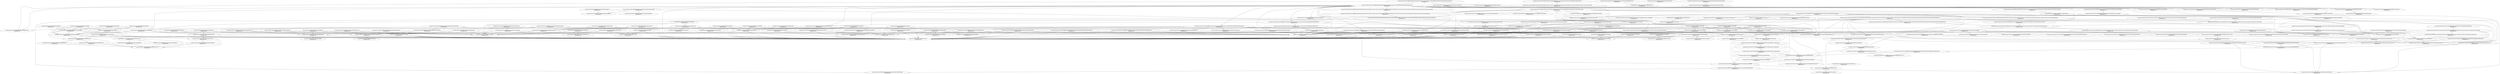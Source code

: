 digraph G {
  "org.apache.commons.math3.util$FastMath#expm1(double,double[])" [label="org.apache.commons.math3.util$FastMath#expm1(double,double[])\nP(Fail|Node)=0.00"];
  "org.apache.commons.math3.util$FastMath#<clinit>()" [label="org.apache.commons.math3.util$FastMath#<clinit>()\nP(Fail|Node)=0.00"];
  "org.apache.commons.math3.util$FastMath#exp(double,double,double[])" [label="org.apache.commons.math3.util$FastMath#exp(double,double,double[])\nP(Fail|Node)=0.00"];
  "org.apache.commons.math3.util$FastMath$ExpFracTable#<clinit>()" [label="org.apache.commons.math3.util$FastMath$ExpFracTable#<clinit>()\nP(Fail|Node)=0.00"];
  "org.apache.commons.math3.ode$ExpandableStatefulODE#setCompleteState(double[])" [label="org.apache.commons.math3.ode$ExpandableStatefulODE#setCompleteState(double[])\nP(Fail|Node)=0.00"];
  "org.apache.commons.math3.ode$ExpandableStatefulODE#getTotalDimension()" [label="org.apache.commons.math3.ode$ExpandableStatefulODE#getTotalDimension()\nP(Fail|Node)=0.00"];
  "org.apache.commons.math3.ode$EquationsMapper#extractEquationData(double[],double[])" [label="org.apache.commons.math3.ode$EquationsMapper#extractEquationData(double[],double[])\nP(Fail|Node)=0.00"];
  "org.apache.commons.math3.ode$EquationsMapper#getFirstIndex()" [label="org.apache.commons.math3.ode$EquationsMapper#getFirstIndex()\nP(Fail|Node)=0.00"];
  "org.apache.commons.math3.ode$EquationsMapper#getDimension()" [label="org.apache.commons.math3.ode$EquationsMapper#getDimension()\nP(Fail|Node)=0.00"];
  "org.apache.commons.math3.util$FastMath$lnMant#<clinit>()" [label="org.apache.commons.math3.util$FastMath$lnMant#<clinit>()\nP(Fail|Node)=0.00"];
  "org.apache.commons.math3.util$FastMathLiteralArrays#<clinit>()" [label="org.apache.commons.math3.util$FastMathLiteralArrays#<clinit>()\nP(Fail|Node)=0.00"];
  "org.apache.commons.math3.util$FastMathLiteralArrays#loadLnMant()" [label="org.apache.commons.math3.util$FastMathLiteralArrays#loadLnMant()\nP(Fail|Node)=0.00"];
  "org.apache.commons.math3.util$FastMath#rint(double)" [label="org.apache.commons.math3.util$FastMath#rint(double)\nP(Fail|Node)=0.00"];
  "org.apache.commons.math3.util$FastMath#floor(double)" [label="org.apache.commons.math3.util$FastMath#floor(double)\nP(Fail|Node)=0.00"];
  "org.apache.commons.math3.ode.nonstiff$EmbeddedRungeKuttaIntegrator#integrate(org.apache.commons.math3.ode.ExpandableStatefulODE,double)" [label="org.apache.commons.math3.ode.nonstiff$EmbeddedRungeKuttaIntegrator#integrate(org.apache.commons.math3.ode.ExpandableStatefulODE,double)\nP(Fail|Node)=0.00"];
  "org.apache.commons.math3.ode.nonstiff$AdaptiveStepsizeIntegrator#initializeStep(boolean,int,double[],double,double[],double[],double[],double[])" [label="org.apache.commons.math3.ode.nonstiff$AdaptiveStepsizeIntegrator#initializeStep(boolean,int,double[],double,double[],double[],double[],double[])\nP(Fail|Node)=0.00"];
  "org.apache.commons.math3.ode$ExpandableStatefulODE#getTime()" [label="org.apache.commons.math3.ode$ExpandableStatefulODE#getTime()\nP(Fail|Node)=0.00"];
  "org.apache.commons.math3.ode.nonstiff$DormandPrince853StepInterpolator#storeTime(double)" [label="org.apache.commons.math3.ode.nonstiff$DormandPrince853StepInterpolator#storeTime(double)\nP(Fail|Node)=0.00"];
  "org.apache.commons.math3.ode.sampling$AbstractStepInterpolator#storeTime(double)" [label="org.apache.commons.math3.ode.sampling$AbstractStepInterpolator#storeTime(double)\nP(Fail|Node)=0.00"];
  "org.apache.commons.math3.ode.nonstiff$RungeKuttaStepInterpolator#reinitialize(org.apache.commons.math3.ode.AbstractIntegrator,double[],double[][],boolean,org.apache.commons.math3.ode.EquationsMapper,org.apache.commons.math3.ode.EquationsMapper[])" [label="org.apache.commons.math3.ode.nonstiff$RungeKuttaStepInterpolator#reinitialize(org.apache.commons.math3.ode.AbstractIntegrator,double[],double[][],boolean,org.apache.commons.math3.ode.EquationsMapper,org.apache.commons.math3.ode.EquationsMapper[])\nP(Fail|Node)=0.00"];
  "org.apache.commons.math3.ode.nonstiff$AdaptiveStepsizeIntegrator#filterStep(double,boolean,boolean)" [label="org.apache.commons.math3.ode.nonstiff$AdaptiveStepsizeIntegrator#filterStep(double,boolean,boolean)\nP(Fail|Node)=0.00"];
  "org.apache.commons.math3.ode$AbstractIntegrator#acceptStep(org.apache.commons.math3.ode.sampling.AbstractStepInterpolator,double[],double[],double)" [label="org.apache.commons.math3.ode$AbstractIntegrator#acceptStep(org.apache.commons.math3.ode.sampling.AbstractStepInterpolator,double[],double[],double)\nP(Fail|Node)=0.00"];
  "org.apache.commons.math3.ode$ExpandableStatefulODE#getCompleteState()" [label="org.apache.commons.math3.ode$ExpandableStatefulODE#getCompleteState()\nP(Fail|Node)=0.00"];
  "org.apache.commons.math3.ode$AbstractIntegrator#initIntegration(double,double[],double)" [label="org.apache.commons.math3.ode$AbstractIntegrator#initIntegration(double,double[],double)\nP(Fail|Node)=0.00"];
  "org.apache.commons.math3.ode.sampling$AbstractStepInterpolator#copy()" [label="org.apache.commons.math3.ode.sampling$AbstractStepInterpolator#copy()\nP(Fail|Node)=0.00"];
  "org.apache.commons.math3.util$FastMath#pow(double,double)" [label="org.apache.commons.math3.util$FastMath#pow(double,double)\nP(Fail|Node)=0.00"];
  "org.apache.commons.math3.ode.nonstiff$DormandPrince853Integrator#estimateError(double[][],double[],double[],double)" [label="org.apache.commons.math3.ode.nonstiff$DormandPrince853Integrator#estimateError(double[][],double[],double[],double)\nP(Fail|Node)=0.00"];
  "org.apache.commons.math3.util$FastMath#abs(double)" [label="org.apache.commons.math3.util$FastMath#abs(double)\nP(Fail|Node)=0.00"];
  "org.apache.commons.math3.ode.nonstiff$RungeKuttaStepInterpolator#shift()" [label="org.apache.commons.math3.ode.nonstiff$RungeKuttaStepInterpolator#shift()\nP(Fail|Node)=0.00"];
  "org.apache.commons.math3.ode.nonstiff$AdaptiveStepsizeIntegrator#resetInternalState()" [label="org.apache.commons.math3.ode.nonstiff$AdaptiveStepsizeIntegrator#resetInternalState()\nP(Fail|Node)=0.00"];
  "org.apache.commons.math3.ode$ExpandableStatefulODE#setTime(double)" [label="org.apache.commons.math3.ode$ExpandableStatefulODE#setTime(double)\nP(Fail|Node)=0.00"];
  "org.apache.commons.math3.ode$ExpandableStatefulODE#getSecondaryMappers()" [label="org.apache.commons.math3.ode$ExpandableStatefulODE#getSecondaryMappers()\nP(Fail|Node)=0.00"];
  "org.apache.commons.math3.ode$ExpandableStatefulODE#getPrimaryMapper()" [label="org.apache.commons.math3.ode$ExpandableStatefulODE#getPrimaryMapper()\nP(Fail|Node)=0.00"];
  "org.apache.commons.math3.ode$AbstractIntegrator#computeDerivatives(double,double[],double[])" [label="org.apache.commons.math3.ode$AbstractIntegrator#computeDerivatives(double,double[],double[])\nP(Fail|Node)=0.00"];
  "org.apache.commons.math3.ode.nonstiff$DormandPrince853Integrator#getOrder()" [label="org.apache.commons.math3.ode.nonstiff$DormandPrince853Integrator#getOrder()\nP(Fail|Node)=0.00"];
  "org.apache.commons.math3.ode.nonstiff$DormandPrince853StepInterpolator#reinitialize(org.apache.commons.math3.ode.AbstractIntegrator,double[],double[][],boolean,org.apache.commons.math3.ode.EquationsMapper,org.apache.commons.math3.ode.EquationsMapper[])" [label="org.apache.commons.math3.ode.nonstiff$DormandPrince853StepInterpolator#reinitialize(org.apache.commons.math3.ode.AbstractIntegrator,double[],double[][],boolean,org.apache.commons.math3.ode.EquationsMapper,org.apache.commons.math3.ode.EquationsMapper[])\nP(Fail|Node)=0.00"];
  "org.apache.commons.math3.ode$AbstractIntegrator#setEquations(org.apache.commons.math3.ode.ExpandableStatefulODE)" [label="org.apache.commons.math3.ode$AbstractIntegrator#setEquations(org.apache.commons.math3.ode.ExpandableStatefulODE)\nP(Fail|Node)=0.00"];
  "org.apache.commons.math3.ode.nonstiff$AdaptiveStepsizeIntegrator#sanityChecks(org.apache.commons.math3.ode.ExpandableStatefulODE,double)" [label="org.apache.commons.math3.ode.nonstiff$AdaptiveStepsizeIntegrator#sanityChecks(org.apache.commons.math3.ode.ExpandableStatefulODE,double)\nP(Fail|Node)=0.00"];
  "org.apache.commons.math3.util$FastMath#max(double,double)" [label="org.apache.commons.math3.util$FastMath#max(double,double)\nP(Fail|Node)=0.00"];
  "org.apache.commons.math3.util$FastMath#min(double,double)" [label="org.apache.commons.math3.util$FastMath#min(double,double)\nP(Fail|Node)=0.00"];
  "org.apache.commons.math3.util$FastMath#sqrt(double)" [label="org.apache.commons.math3.util$FastMath#sqrt(double)\nP(Fail|Node)=0.00"];
  "org.apache.commons.math3.ode.nonstiff$AdaptiveStepsizeIntegrator#getMinStep()" [label="org.apache.commons.math3.ode.nonstiff$AdaptiveStepsizeIntegrator#getMinStep()\nP(Fail|Node)=0.00"];
  "org.apache.commons.math3.ode.nonstiff$AdaptiveStepsizeIntegrator#getMaxStep()" [label="org.apache.commons.math3.ode.nonstiff$AdaptiveStepsizeIntegrator#getMaxStep()\nP(Fail|Node)=0.00"];
  "org.apache.commons.math3.analysis.solvers$BracketingNthOrderBrentSolver#doSolve()" [label="org.apache.commons.math3.analysis.solvers$BracketingNthOrderBrentSolver#doSolve()\nP(Fail|Node)=0.00"];
  "org.apache.commons.math3.analysis.solvers$BaseAbstractUnivariateSolver#getFunctionValueAccuracy()" [label="org.apache.commons.math3.analysis.solvers$BaseAbstractUnivariateSolver#getFunctionValueAccuracy()\nP(Fail|Node)=0.00"];
  "org.apache.commons.math3.analysis.solvers$BaseAbstractUnivariateSolver#computeObjectiveValue(double)" [label="org.apache.commons.math3.analysis.solvers$BaseAbstractUnivariateSolver#computeObjectiveValue(double)\nP(Fail|Node)=0.00"];
  "org.apache.commons.math3.util$Precision#equals(double,double,int)" [label="org.apache.commons.math3.util$Precision#equals(double,double,int)\nP(Fail|Node)=0.00"];
  "org.apache.commons.math3.analysis.solvers$BaseAbstractUnivariateSolver#getStartValue()" [label="org.apache.commons.math3.analysis.solvers$BaseAbstractUnivariateSolver#getStartValue()\nP(Fail|Node)=0.00"];
  "org.apache.commons.math3.analysis.solvers$BaseAbstractUnivariateSolver#getMax()" [label="org.apache.commons.math3.analysis.solvers$BaseAbstractUnivariateSolver#getMax()\nP(Fail|Node)=0.00"];
  "org.apache.commons.math3.analysis.solvers$BaseAbstractUnivariateSolver#getMin()" [label="org.apache.commons.math3.analysis.solvers$BaseAbstractUnivariateSolver#getMin()\nP(Fail|Node)=0.00"];
  "org.apache.commons.math3.analysis.solvers$BracketingNthOrderBrentSolver$1#<clinit>()" [label="org.apache.commons.math3.analysis.solvers$BracketingNthOrderBrentSolver$1#<clinit>()\nP(Fail|Node)=0.00"];
  "org.apache.commons.math3.util$Precision#<clinit>()" [label="org.apache.commons.math3.util$Precision#<clinit>()\nP(Fail|Node)=0.00"];
  "org.apache.commons.math3.analysis.solvers$BaseAbstractUnivariateSolver#getAbsoluteAccuracy()" [label="org.apache.commons.math3.analysis.solvers$BaseAbstractUnivariateSolver#getAbsoluteAccuracy()\nP(Fail|Node)=0.00"];
  "org.apache.commons.math3.analysis.solvers$BaseAbstractUnivariateSolver#getRelativeAccuracy()" [label="org.apache.commons.math3.analysis.solvers$BaseAbstractUnivariateSolver#getRelativeAccuracy()\nP(Fail|Node)=0.00"];
  "org.apache.commons.math3.analysis.solvers$BracketingNthOrderBrentSolver#guessX(double,double[],double[],int,int)" [label="org.apache.commons.math3.analysis.solvers$BracketingNthOrderBrentSolver#guessX(double,double[],double[],int,int)\nP(Fail|Node)=0.00"];
  "org.apache.commons.math3.analysis.solvers$BaseAbstractUnivariateSolver#verifySequence(double,double,double)" [label="org.apache.commons.math3.analysis.solvers$BaseAbstractUnivariateSolver#verifySequence(double,double,double)\nP(Fail|Node)=0.00"];
  "org.apache.commons.math3.util$FastMath#log(double,double[])" [label="org.apache.commons.math3.util$FastMath#log(double,double[])\nP(Fail|Node)=0.00"];
  "org.apache.commons.math3.util$FastMath#log(double,double)" [label="org.apache.commons.math3.util$FastMath#log(double,double)\nP(Fail|Node)=0.00"];
  "org.apache.commons.math3.util$FastMath#log(double)" [label="org.apache.commons.math3.util$FastMath#log(double)\nP(Fail|Node)=0.00"];
  "org.apache.commons.math3.ode.events$EventState$1#value(double)" [label="org.apache.commons.math3.ode.events$EventState$1#value(double)\nP(Fail|Node)=0.00"];
  "org.apache.commons.math3.analysis.solvers$BaseAbstractUnivariateSolver#incrementEvaluationCount()" [label="org.apache.commons.math3.analysis.solvers$BaseAbstractUnivariateSolver#incrementEvaluationCount()\nP(Fail|Node)=0.00"];
  "org.apache.commons.math3.util$FastMath#nextUp(double)" [label="org.apache.commons.math3.util$FastMath#nextUp(double)\nP(Fail|Node)=0.00"];
  "org.apache.commons.math3.util$FastMath#nextAfter(double,double)" [label="org.apache.commons.math3.util$FastMath#nextAfter(double,double)\nP(Fail|Node)=0.00"];
  "org.apache.commons.math3.util$FastMath$ExpIntTable#<clinit>()" [label="org.apache.commons.math3.util$FastMath$ExpIntTable#<clinit>()\nP(Fail|Node)=0.00"];
  "org.apache.commons.math3.util$FastMathLiteralArrays#loadExpIntB()" [label="org.apache.commons.math3.util$FastMathLiteralArrays#loadExpIntB()\nP(Fail|Node)=0.00"];
  "org.apache.commons.math3.util$FastMathLiteralArrays#loadExpIntA()" [label="org.apache.commons.math3.util$FastMathLiteralArrays#loadExpIntA()\nP(Fail|Node)=0.00"];
  "org.apache.commons.math3.ode.nonstiff$DormandPrince853StepInterpolator#writeExternal(java.io.ObjectOutput)" [label="org.apache.commons.math3.ode.nonstiff$DormandPrince853StepInterpolator#writeExternal(java.io.ObjectOutput)\nP(Fail|Node)=0.00"];
  "org.apache.commons.math3.ode.sampling$AbstractStepInterpolator#finalizeStep()" [label="org.apache.commons.math3.ode.sampling$AbstractStepInterpolator#finalizeStep()\nP(Fail|Node)=0.00"];
  "org.apache.commons.math3.exception$MathIllegalStateException#getLocalizedMessage()" [label="org.apache.commons.math3.exception$MathIllegalStateException#getLocalizedMessage()\nP(Fail|Node)=0.00"];
  "org.apache.commons.math3.ode.nonstiff$RungeKuttaStepInterpolator#writeExternal(java.io.ObjectOutput)" [label="org.apache.commons.math3.ode.nonstiff$RungeKuttaStepInterpolator#writeExternal(java.io.ObjectOutput)\nP(Fail|Node)=0.00"];
  "org.apache.commons.math3.ode.sampling$AbstractStepInterpolator#doFinalize()" [label="org.apache.commons.math3.ode.sampling$AbstractStepInterpolator#doFinalize()\nP(Fail|Node)=0.00"];
  "org.apache.commons.math3.ode.nonstiff$DormandPrince853StepInterpolator#doFinalize()" [label="org.apache.commons.math3.ode.nonstiff$DormandPrince853StepInterpolator#doFinalize()\nP(Fail|Node)=0.00"];
  "org.apache.commons.math3.ode.nonstiff$RungeKuttaStepInterpolator#readExternal(java.io.ObjectInput)" [label="org.apache.commons.math3.ode.nonstiff$RungeKuttaStepInterpolator#readExternal(java.io.ObjectInput)\nP(Fail|Node)=0.00"];
  "org.apache.commons.math3.ode.sampling$AbstractStepInterpolator#readBaseExternal(java.io.ObjectInput)" [label="org.apache.commons.math3.ode.sampling$AbstractStepInterpolator#readBaseExternal(java.io.ObjectInput)\nP(Fail|Node)=0.00"];
  "org.apache.commons.math3.ode.sampling$AbstractStepInterpolator#setInterpolatedTime(double)" [label="org.apache.commons.math3.ode.sampling$AbstractStepInterpolator#setInterpolatedTime(double)\nP(Fail|Node)=0.00"];
  "org.apache.commons.math3.ode.sampling$AbstractStepInterpolator#allocateInterpolatedArrays(int)" [label="org.apache.commons.math3.ode.sampling$AbstractStepInterpolator#allocateInterpolatedArrays(int)\nP(Fail|Node)=0.00"];
  "org.apache.commons.math3.util$FastMath#cosh(double)" [label="org.apache.commons.math3.util$FastMath#cosh(double)\nP(Fail|Node)=0.00"];
  "org.apache.commons.math3.util$FastMath#exp(double)" [label="org.apache.commons.math3.util$FastMath#exp(double)\nP(Fail|Node)=0.00"];
  "org.apache.commons.math3.analysis.solvers$BaseAbstractUnivariateSolver#setup(int,org.apache.commons.math3.analysis.UnivariateFunction,double,double,double)" [label="org.apache.commons.math3.analysis.solvers$BaseAbstractUnivariateSolver#setup(int,org.apache.commons.math3.analysis.UnivariateFunction,double,double,double)\nP(Fail|Node)=0.00"];
  "org.apache.commons.math3.util$Incrementor#resetCount()" [label="org.apache.commons.math3.util$Incrementor#resetCount()\nP(Fail|Node)=0.00"];
  "org.apache.commons.math3.util$MathUtils#checkNotNull(java.lang.Object)" [label="org.apache.commons.math3.util$MathUtils#checkNotNull(java.lang.Object)\nP(Fail|Node)=0.00"];
  "org.apache.commons.math3.util$Incrementor#setMaximalCount(int)" [label="org.apache.commons.math3.util$Incrementor#setMaximalCount(int)\nP(Fail|Node)=0.00"];
  "org.apache.commons.math3.util$Precision#equalsWithRelativeTolerance(double,double,double)" [label="org.apache.commons.math3.util$Precision#equalsWithRelativeTolerance(double,double,double)\nP(Fail|Node)=0.00"];
  "org.apache.commons.math3.util$Precision#roundUnscaled(double,double,int)" [label="org.apache.commons.math3.util$Precision#roundUnscaled(double,double,int)\nP(Fail|Node)=0.00"];
  "org.apache.commons.math3.util$FastMath#ceil(double)" [label="org.apache.commons.math3.util$FastMath#ceil(double)\nP(Fail|Node)=0.00"];
  "org.apache.commons.math3.util$Precision#equalsIncludingNaN(float,float)" [label="org.apache.commons.math3.util$Precision#equalsIncludingNaN(float,float)\nP(Fail|Node)=0.00"];
  "org.apache.commons.math3.util$Precision#equals(float,float,int)" [label="org.apache.commons.math3.util$Precision#equals(float,float,int)\nP(Fail|Node)=0.00"];
  "org.apache.commons.math3.util$FastMath#abs(int)" [label="org.apache.commons.math3.util$FastMath#abs(int)\nP(Fail|Node)=0.00"];
  "org.apache.commons.math3.util$FastMath#main(java.lang.String[])" [label="org.apache.commons.math3.util$FastMath#main(java.lang.String[])\nP(Fail|Node)=0.00"];
  "org.apache.commons.math3.ode.sampling$AbstractStepInterpolator#getGlobalCurrentTime()" [label="org.apache.commons.math3.ode.sampling$AbstractStepInterpolator#getGlobalCurrentTime()\nP(Fail|Node)=0.00"];
  "org.apache.commons.math3.ode.sampling$AbstractStepInterpolator#setSoftCurrentTime(double)" [label="org.apache.commons.math3.ode.sampling$AbstractStepInterpolator#setSoftCurrentTime(double)\nP(Fail|Node)=0.00"];
  "org.apache.commons.math3.ode.events$EventState#reinitializeBegin(org.apache.commons.math3.ode.sampling.StepInterpolator)" [label="org.apache.commons.math3.ode.events$EventState#reinitializeBegin(org.apache.commons.math3.ode.sampling.StepInterpolator)\nP(Fail|Node)=0.00"];
  "org.apache.commons.math3.ode.sampling$AbstractStepInterpolator#isForward()" [label="org.apache.commons.math3.ode.sampling$AbstractStepInterpolator#isForward()\nP(Fail|Node)=0.00"];
  "org.apache.commons.math3.ode.events$EventState#stepAccepted(double,double[])" [label="org.apache.commons.math3.ode.events$EventState#stepAccepted(double,double[])\nP(Fail|Node)=0.00"];
  "org.apache.commons.math3.ode.events$EventState#stop()" [label="org.apache.commons.math3.ode.events$EventState#stop()\nP(Fail|Node)=0.00"];
  "org.apache.commons.math3.ode.events$EventState#evaluateStep(org.apache.commons.math3.ode.sampling.StepInterpolator)" [label="org.apache.commons.math3.ode.events$EventState#evaluateStep(org.apache.commons.math3.ode.sampling.StepInterpolator)\nP(Fail|Node)=0.00"];
  "org.apache.commons.math3.ode.sampling$AbstractStepInterpolator#getInterpolatedState()" [label="org.apache.commons.math3.ode.sampling$AbstractStepInterpolator#getInterpolatedState()\nP(Fail|Node)=0.00"];
  "org.apache.commons.math3.ode.sampling$AbstractStepInterpolator#getGlobalPreviousTime()" [label="org.apache.commons.math3.ode.sampling$AbstractStepInterpolator#getGlobalPreviousTime()\nP(Fail|Node)=0.00"];
  "org.apache.commons.math3.ode.sampling$AbstractStepInterpolator#setSoftPreviousTime(double)" [label="org.apache.commons.math3.ode.sampling$AbstractStepInterpolator#setSoftPreviousTime(double)\nP(Fail|Node)=0.00"];
  "org.apache.commons.math3.ode.events$EventState#getEventTime()" [label="org.apache.commons.math3.ode.events$EventState#getEventTime()\nP(Fail|Node)=0.00"];
  "org.apache.commons.math3.ode.events$EventState#reset(double,double[])" [label="org.apache.commons.math3.ode.events$EventState#reset(double,double[])\nP(Fail|Node)=0.00"];
  "org.apache.commons.math3.util$MathUtils#normalizeAngle(double,double)" [label="org.apache.commons.math3.util$MathUtils#normalizeAngle(double,double)\nP(Fail|Node)=0.00"];
  "org.apache.commons.math3.util$Precision#round(float,int,int)" [label="org.apache.commons.math3.util$Precision#round(float,int,int)\nP(Fail|Node)=0.00"];
  "org.apache.commons.math3.util$FastMath#pow(double,int)" [label="org.apache.commons.math3.util$FastMath#pow(double,int)\nP(Fail|Node)=0.00"];
  "org.apache.commons.math3.util$FastMath#copySign(float,float)" [label="org.apache.commons.math3.util$FastMath#copySign(float,float)\nP(Fail|Node)=0.00"];
  "org.apache.commons.math3.ode$AbstractIntegrator#setStateInitialized(boolean)" [label="org.apache.commons.math3.ode$AbstractIntegrator#setStateInitialized(boolean)\nP(Fail|Node)=0.00"];
  "org.apache.commons.math3.ode.events$EventState#getEventHandler()" [label="org.apache.commons.math3.ode.events$EventState#getEventHandler()\nP(Fail|Node)=0.00"];
  "org.apache.commons.math3.util$FastMath#tanh(double)" [label="org.apache.commons.math3.util$FastMath#tanh(double)\nP(Fail|Node)=0.00"];
  "org.apache.commons.math3.ode.sampling$AbstractStepInterpolator#writeBaseExternal(java.io.ObjectOutput)" [label="org.apache.commons.math3.ode.sampling$AbstractStepInterpolator#writeBaseExternal(java.io.ObjectOutput)\nP(Fail|Node)=0.00"];
  "org.apache.commons.math3.util$FastMath#sinh(double)" [label="org.apache.commons.math3.util$FastMath#sinh(double)\nP(Fail|Node)=0.00"];
  "org.apache.commons.math3.analysis.solvers$UnivariateSolverUtils#solve(org.apache.commons.math3.analysis.UnivariateFunction,double,double,double)" [label="org.apache.commons.math3.analysis.solvers$UnivariateSolverUtils#solve(org.apache.commons.math3.analysis.UnivariateFunction,double,double,double)\nP(Fail|Node)=0.00"];
  "org.apache.commons.math3.analysis.solvers$BaseAbstractUnivariateSolver#solve(int,org.apache.commons.math3.analysis.UnivariateFunction,double,double)" [label="org.apache.commons.math3.analysis.solvers$BaseAbstractUnivariateSolver#solve(int,org.apache.commons.math3.analysis.UnivariateFunction,double,double)\nP(Fail|Node)=0.00"];
  "org.apache.commons.math3.analysis.solvers$BaseAbstractUnivariateSolver#solve(int,org.apache.commons.math3.analysis.UnivariateFunction,double,double,double)" [label="org.apache.commons.math3.analysis.solvers$BaseAbstractUnivariateSolver#solve(int,org.apache.commons.math3.analysis.UnivariateFunction,double,double,double)\nP(Fail|Node)=0.00"];
  "org.apache.commons.math3.util$FastMath#abs(long)" [label="org.apache.commons.math3.util$FastMath#abs(long)\nP(Fail|Node)=0.00"];
  "org.apache.commons.math3.util$Precision#equalsIncludingNaN(double,double)" [label="org.apache.commons.math3.util$Precision#equalsIncludingNaN(double,double)\nP(Fail|Node)=0.00"];
  "org.apache.commons.math3.util$FastMath#hypot(double,double)" [label="org.apache.commons.math3.util$FastMath#hypot(double,double)\nP(Fail|Node)=0.00"];
  "org.apache.commons.math3.util$FastMath#getExponent(double)" [label="org.apache.commons.math3.util$FastMath#getExponent(double)\nP(Fail|Node)=0.00"];
  "org.apache.commons.math3.util$FastMath#scalb(double,int)" [label="org.apache.commons.math3.util$FastMath#scalb(double,int)\nP(Fail|Node)=0.00"];
  "org.apache.commons.math3.ode.sampling$AbstractStepInterpolator#reinitialize(double[],boolean,org.apache.commons.math3.ode.EquationsMapper,org.apache.commons.math3.ode.EquationsMapper[])" [label="org.apache.commons.math3.ode.sampling$AbstractStepInterpolator#reinitialize(double[],boolean,org.apache.commons.math3.ode.EquationsMapper,org.apache.commons.math3.ode.EquationsMapper[])\nP(Fail|Node)=0.00"];
  "org.apache.commons.math3.util$Precision#equals(double,double,double)" [label="org.apache.commons.math3.util$Precision#equals(double,double,double)\nP(Fail|Node)=0.00"];
  "org.apache.commons.math3.ode.nonstiff$DormandPrince853Integrator#<clinit>()" [label="org.apache.commons.math3.ode.nonstiff$DormandPrince853Integrator#<clinit>()\nP(Fail|Node)=0.00"];
  "org.apache.commons.math3.ode$AbstractIntegrator#getEventHandlers()" [label="org.apache.commons.math3.ode$AbstractIntegrator#getEventHandlers()\nP(Fail|Node)=0.00"];
  "org.apache.commons.math3.util$Precision#round(double,int)" [label="org.apache.commons.math3.util$Precision#round(double,int)\nP(Fail|Node)=0.00"];
  "org.apache.commons.math3.util$Precision#round(double,int,int)" [label="org.apache.commons.math3.util$Precision#round(double,int,int)\nP(Fail|Node)=0.00"];
  "org.apache.commons.math3.ode$ExpandableStatefulODE#computeDerivatives(double,double[],double[])" [label="org.apache.commons.math3.ode$ExpandableStatefulODE#computeDerivatives(double,double[],double[])\nP(Fail|Node)=0.00"];
  "org.apache.commons.math3.ode$EquationsMapper#insertEquationData(double[],double[])" [label="org.apache.commons.math3.ode$EquationsMapper#insertEquationData(double[],double[])\nP(Fail|Node)=0.00"];
  "org.apache.commons.math3.util$FastMath#cos(double)" [label="org.apache.commons.math3.util$FastMath#cos(double)\nP(Fail|Node)=0.00"];
  "org.apache.commons.math3.util$FastMath#reducePayneHanek(double,double[])" [label="org.apache.commons.math3.util$FastMath#reducePayneHanek(double,double[])\nP(Fail|Node)=0.00"];
  "org.apache.commons.math3.util$FastMath#sinQ(double,double)" [label="org.apache.commons.math3.util$FastMath#sinQ(double,double)\nP(Fail|Node)=0.00"];
  "org.apache.commons.math3.util$FastMath#cosQ(double,double)" [label="org.apache.commons.math3.util$FastMath#cosQ(double,double)\nP(Fail|Node)=0.00"];
  "org.apache.commons.math3.util$FastMath$CodyWaite#getK()" [label="org.apache.commons.math3.util$FastMath$CodyWaite#getK()\nP(Fail|Node)=0.00"];
  "org.apache.commons.math3.util$FastMath$CodyWaite#getRemB()" [label="org.apache.commons.math3.util$FastMath$CodyWaite#getRemB()\nP(Fail|Node)=0.00"];
  "org.apache.commons.math3.util$FastMath$CodyWaite#getRemA()" [label="org.apache.commons.math3.util$FastMath$CodyWaite#getRemA()\nP(Fail|Node)=0.00"];
  "org.apache.commons.math3.util$MathUtils#reduce(double,double,double)" [label="org.apache.commons.math3.util$MathUtils#reduce(double,double,double)\nP(Fail|Node)=0.00"];
  "org.apache.commons.math3.ode.nonstiff$DormandPrince853StepInterpolator#doCopy()" [label="org.apache.commons.math3.ode.nonstiff$DormandPrince853StepInterpolator#doCopy()\nP(Fail|Node)=0.00"];
  "org.apache.commons.math3.ode.nonstiff$DormandPrince853StepInterpolator#<clinit>()" [label="org.apache.commons.math3.ode.nonstiff$DormandPrince853StepInterpolator#<clinit>()\nP(Fail|Node)=0.00"];
  "org.apache.commons.math3.ode$AbstractIntegrator#sanityChecks(org.apache.commons.math3.ode.ExpandableStatefulODE,double)" [label="org.apache.commons.math3.ode$AbstractIntegrator#sanityChecks(org.apache.commons.math3.ode.ExpandableStatefulODE,double)\nP(Fail|Node)=0.00"];
  "org.apache.commons.math3.util$FastMath#ulp(double)" [label="org.apache.commons.math3.util$FastMath#ulp(double)\nP(Fail|Node)=0.00"];
  "org.apache.commons.math3.ode$AbstractIntegrator#setMaxEvaluations(int)" [label="org.apache.commons.math3.ode$AbstractIntegrator#setMaxEvaluations(int)\nP(Fail|Node)=0.00"];
  "org.apache.commons.math3.util$FastMath#tanQ(double,double,boolean)" [label="org.apache.commons.math3.util$FastMath#tanQ(double,double,boolean)\nP(Fail|Node)=0.00"];
  "org.apache.commons.math3.util$FastMath#polyCosine(double)" [label="org.apache.commons.math3.util$FastMath#polyCosine(double)\nP(Fail|Node)=0.00"];
  "org.apache.commons.math3.util$FastMath#polySine(double)" [label="org.apache.commons.math3.util$FastMath#polySine(double)\nP(Fail|Node)=0.00"];
  "org.apache.commons.math3.util$FastMathLiteralArrays#loadExpFracB()" [label="org.apache.commons.math3.util$FastMathLiteralArrays#loadExpFracB()\nP(Fail|Node)=0.00"];
  "org.apache.commons.math3.util$FastMathLiteralArrays#loadExpFracA()" [label="org.apache.commons.math3.util$FastMathLiteralArrays#loadExpFracA()\nP(Fail|Node)=0.00"];
  "org.apache.commons.math3.util$FastMath#expm1(double)" [label="org.apache.commons.math3.util$FastMath#expm1(double)\nP(Fail|Node)=0.00"];
  "org.apache.commons.math3.analysis.solvers$BaseAbstractUnivariateSolver#verifyBracketing(double,double)" [label="org.apache.commons.math3.analysis.solvers$BaseAbstractUnivariateSolver#verifyBracketing(double,double)\nP(Fail|Node)=0.00"];
  "org.apache.commons.math3.analysis.solvers$UnivariateSolverUtils#verifyBracketing(org.apache.commons.math3.analysis.UnivariateFunction,double,double)" [label="org.apache.commons.math3.analysis.solvers$UnivariateSolverUtils#verifyBracketing(org.apache.commons.math3.analysis.UnivariateFunction,double,double)\nP(Fail|Node)=0.00"];
  "org.apache.commons.math3.analysis.solvers$UnivariateSolverUtils#verifyInterval(double,double)" [label="org.apache.commons.math3.analysis.solvers$UnivariateSolverUtils#verifyInterval(double,double)\nP(Fail|Node)=0.00"];
  "org.apache.commons.math3.analysis.solvers$UnivariateSolverUtils#isBracketing(org.apache.commons.math3.analysis.UnivariateFunction,double,double)" [label="org.apache.commons.math3.analysis.solvers$UnivariateSolverUtils#isBracketing(org.apache.commons.math3.analysis.UnivariateFunction,double,double)\nP(Fail|Node)=0.00"];
  "org.apache.commons.math3.ode$AbstractIntegrator#integrate(org.apache.commons.math3.ode.FirstOrderDifferentialEquations,double,double[],double,double[])" [label="org.apache.commons.math3.ode$AbstractIntegrator#integrate(org.apache.commons.math3.ode.FirstOrderDifferentialEquations,double,double[],double,double[])\nP(Fail|Node)=0.00"];
  "org.apache.commons.math3.ode$ExpandableStatefulODE#setPrimaryState(double[])" [label="org.apache.commons.math3.ode$ExpandableStatefulODE#setPrimaryState(double[])\nP(Fail|Node)=0.00"];
  "org.apache.commons.math3.ode$ExpandableStatefulODE#getPrimaryState()" [label="org.apache.commons.math3.ode$ExpandableStatefulODE#getPrimaryState()\nP(Fail|Node)=0.00"];
  "org.apache.commons.math3.util$FastMath#sin(double)" [label="org.apache.commons.math3.util$FastMath#sin(double)\nP(Fail|Node)=0.00"];
  "org.apache.commons.math3.util$FastMath#atanh(double)" [label="org.apache.commons.math3.util$FastMath#atanh(double)\nP(Fail|Node)=0.00"];
  "org.apache.commons.math3.exception$MaxCountExceededException#getMax()" [label="org.apache.commons.math3.exception$MaxCountExceededException#getMax()\nP(Fail|Node)=0.00"];
  "org.apache.commons.math3.util$Incrementor#incrementCount()" [label="org.apache.commons.math3.util$Incrementor#incrementCount()\nP(Fail|Node)=0.00"];
  "org.apache.commons.math3.ode.sampling$AbstractStepInterpolator#getInterpolatedDerivatives()" [label="org.apache.commons.math3.ode.sampling$AbstractStepInterpolator#getInterpolatedDerivatives()\nP(Fail|Node)=0.00"];
  "org.apache.commons.math3.ode.sampling$AbstractStepInterpolator#evaluateCompleteInterpolatedState()" [label="org.apache.commons.math3.ode.sampling$AbstractStepInterpolator#evaluateCompleteInterpolatedState()\nP(Fail|Node)=0.00"];
  "org.apache.commons.math3.ode.nonstiff$DormandPrince853StepInterpolator#computeInterpolatedStateAndDerivatives(double,double)" [label="org.apache.commons.math3.ode.nonstiff$DormandPrince853StepInterpolator#computeInterpolatedStateAndDerivatives(double,double)\nP(Fail|Node)=0.00"];
  "org.apache.commons.math3.analysis.solvers$BaseAbstractUnivariateSolver#getEvaluations()" [label="org.apache.commons.math3.analysis.solvers$BaseAbstractUnivariateSolver#getEvaluations()\nP(Fail|Node)=0.00"];
  "org.apache.commons.math3.analysis.solvers$UnivariateSolverUtils#forceSide(int,org.apache.commons.math3.analysis.UnivariateFunction,org.apache.commons.math3.analysis.solvers.BracketedUnivariateSolver,double,double,double,org.apache.commons.math3.analysis.solvers.AllowedSolution)" [label="org.apache.commons.math3.analysis.solvers$UnivariateSolverUtils#forceSide(int,org.apache.commons.math3.analysis.UnivariateFunction,org.apache.commons.math3.analysis.solvers.BracketedUnivariateSolver,double,double,double,org.apache.commons.math3.analysis.solvers.AllowedSolution)\nP(Fail|Node)=0.00"];
  "org.apache.commons.math3.util$FastMath#max(int,int)" [label="org.apache.commons.math3.util$FastMath#max(int,int)\nP(Fail|Node)=0.00"];
  "org.apache.commons.math3.analysis.solvers$AllowedSolution#<clinit>()" [label="org.apache.commons.math3.analysis.solvers$AllowedSolution#<clinit>()\nP(Fail|Node)=0.00"];
  "org.apache.commons.math3.ode.sampling$AbstractStepInterpolator#getCurrentTime()" [label="org.apache.commons.math3.ode.sampling$AbstractStepInterpolator#getCurrentTime()\nP(Fail|Node)=0.00"];
  "org.apache.commons.math3.analysis.solvers$BracketingNthOrderBrentSolver#solve(int,org.apache.commons.math3.analysis.UnivariateFunction,double,double,org.apache.commons.math3.analysis.solvers.AllowedSolution)" [label="org.apache.commons.math3.analysis.solvers$BracketingNthOrderBrentSolver#solve(int,org.apache.commons.math3.analysis.UnivariateFunction,double,double,org.apache.commons.math3.analysis.solvers.AllowedSolution)\nP(Fail|Node)=0.00"];
  "org.apache.commons.math3.util$Precision#equalsIncludingNaN(double,double,double)" [label="org.apache.commons.math3.util$Precision#equalsIncludingNaN(double,double,double)\nP(Fail|Node)=0.00"];
  "org.apache.commons.math3.ode.sampling$AbstractStepInterpolator#getPreviousTime()" [label="org.apache.commons.math3.ode.sampling$AbstractStepInterpolator#getPreviousTime()\nP(Fail|Node)=0.00"];
  "org.apache.commons.math3.ode.sampling$AbstractStepInterpolator#getInterpolatedSecondaryDerivatives(int)" [label="org.apache.commons.math3.ode.sampling$AbstractStepInterpolator#getInterpolatedSecondaryDerivatives(int)\nP(Fail|Node)=0.00"];
  "org.apache.commons.math3.util$FastMath#atan2(double,double)" [label="org.apache.commons.math3.util$FastMath#atan2(double,double)\nP(Fail|Node)=0.00"];
  "org.apache.commons.math3.util$FastMath#atan(double,double,boolean)" [label="org.apache.commons.math3.util$FastMath#atan(double,double,boolean)\nP(Fail|Node)=0.00"];
  "org.apache.commons.math3.util$FastMath#doubleHighPart(double)" [label="org.apache.commons.math3.util$FastMath#doubleHighPart(double)\nP(Fail|Node)=0.00"];
  "org.apache.commons.math3.util$FastMath#copySign(double,double)" [label="org.apache.commons.math3.util$FastMath#copySign(double,double)\nP(Fail|Node)=0.00"];
  "org.apache.commons.math3.analysis.solvers$BracketingNthOrderBrentSolver#solve(int,org.apache.commons.math3.analysis.UnivariateFunction,double,double,double,org.apache.commons.math3.analysis.solvers.AllowedSolution)" [label="org.apache.commons.math3.analysis.solvers$BracketingNthOrderBrentSolver#solve(int,org.apache.commons.math3.analysis.UnivariateFunction,double,double,double,org.apache.commons.math3.analysis.solvers.AllowedSolution)\nP(Fail|Node)=0.00"];
  "org.apache.commons.math3.util$Precision#equals(float,float,float)" [label="org.apache.commons.math3.util$Precision#equals(float,float,float)\nP(Fail|Node)=0.00"];
  "org.apache.commons.math3.util$FastMath#abs(float)" [label="org.apache.commons.math3.util$FastMath#abs(float)\nP(Fail|Node)=0.00"];
  "org.apache.commons.math3.util$FastMath#asin(double)" [label="org.apache.commons.math3.util$FastMath#asin(double)\nP(Fail|Node)=0.00"];
  "org.apache.commons.math3.ode.events$EventHandler$Action#<clinit>()" [label="org.apache.commons.math3.ode.events$EventHandler$Action#<clinit>()\nP(Fail|Node)=0.00"];
  "org.apache.commons.math3.util$Incrementor#getCount()" [label="org.apache.commons.math3.util$Incrementor#getCount()\nP(Fail|Node)=0.00"];
  "org.apache.commons.math3.util$FastMath#log10(double)" [label="org.apache.commons.math3.util$FastMath#log10(double)\nP(Fail|Node)=0.00"];
  "org.apache.commons.math3.ode.nonstiff$DormandPrince853StepInterpolator#readExternal(java.io.ObjectInput)" [label="org.apache.commons.math3.ode.nonstiff$DormandPrince853StepInterpolator#readExternal(java.io.ObjectInput)\nP(Fail|Node)=0.00"];
  "org.apache.commons.math3.ode$AbstractIntegrator#addEventHandler(org.apache.commons.math3.ode.events.EventHandler,double,double,int)" [label="org.apache.commons.math3.ode$AbstractIntegrator#addEventHandler(org.apache.commons.math3.ode.events.EventHandler,double,double,int)\nP(Fail|Node)=0.00"];
  "org.apache.commons.math3.ode$AbstractIntegrator#addEventHandler(org.apache.commons.math3.ode.events.EventHandler,double,double,int,org.apache.commons.math3.analysis.solvers.UnivariateSolver)" [label="org.apache.commons.math3.ode$AbstractIntegrator#addEventHandler(org.apache.commons.math3.ode.events.EventHandler,double,double,int,org.apache.commons.math3.analysis.solvers.UnivariateSolver)\nP(Fail|Node)=0.00"];
  "org.apache.commons.math3.util$Precision#equalsIncludingNaN(float,float,float)" [label="org.apache.commons.math3.util$Precision#equalsIncludingNaN(float,float,float)\nP(Fail|Node)=0.00"];
  "org.apache.commons.math3.util$FastMath#atan(double)" [label="org.apache.commons.math3.util$FastMath#atan(double)\nP(Fail|Node)=0.00"];
  "org.apache.commons.math3.util$FastMath#toRadians(double)" [label="org.apache.commons.math3.util$FastMath#toRadians(double)\nP(Fail|Node)=0.00"];
  "org.apache.commons.math3.util$FastMath#tan(double)" [label="org.apache.commons.math3.util$FastMath#tan(double)\nP(Fail|Node)=0.00"];
  "org.apache.commons.math3.util$FastMath#round(float)" [label="org.apache.commons.math3.util$FastMath#round(float)\nP(Fail|Node)=0.00"];
  "org.apache.commons.math3.ode.nonstiff$AdaptiveStepsizeIntegrator#setStepSizeControl(double,double,double[],double[])" [label="org.apache.commons.math3.ode.nonstiff$AdaptiveStepsizeIntegrator#setStepSizeControl(double,double,double[],double[])\nP(Fail|Node)=0.00"];
  "org.apache.commons.math3.util$FastMath#log1p(double)" [label="org.apache.commons.math3.util$FastMath#log1p(double)\nP(Fail|Node)=0.00"];
  "org.apache.commons.math3.analysis.solvers$UnivariateSolverUtils#bracket(org.apache.commons.math3.analysis.UnivariateFunction,double,double,double,int)" [label="org.apache.commons.math3.analysis.solvers$UnivariateSolverUtils#bracket(org.apache.commons.math3.analysis.UnivariateFunction,double,double,double,int)\nP(Fail|Node)=0.00"];
  "org.apache.commons.math3.analysis.solvers$UnivariateSolverUtils#verifySequence(double,double,double)" [label="org.apache.commons.math3.analysis.solvers$UnivariateSolverUtils#verifySequence(double,double,double)\nP(Fail|Node)=0.00"];
  "org.apache.commons.math3.util$Precision#equalsIncludingNaN(float,float,int)" [label="org.apache.commons.math3.util$Precision#equalsIncludingNaN(float,float,int)\nP(Fail|Node)=0.00"];
  "org.apache.commons.math3.ode.nonstiff$AdaptiveStepsizeIntegrator#setStepSizeControl(double,double,double,double)" [label="org.apache.commons.math3.ode.nonstiff$AdaptiveStepsizeIntegrator#setStepSizeControl(double,double,double,double)\nP(Fail|Node)=0.00"];
  "org.apache.commons.math3.util$Incrementor#incrementCount(int)" [label="org.apache.commons.math3.util$Incrementor#incrementCount(int)\nP(Fail|Node)=0.00"];
  "org.apache.commons.math3.util$Incrementor$1#trigger(int)" [label="org.apache.commons.math3.util$Incrementor$1#trigger(int)\nP(Fail|Node)=0.00"];
  "org.apache.commons.math3.util$FastMath#asinh(double)" [label="org.apache.commons.math3.util$FastMath#asinh(double)\nP(Fail|Node)=0.00"];
  "org.apache.commons.math3.ode$AbstractIntegrator$1#compare(org.apache.commons.math3.ode.events.EventState,org.apache.commons.math3.ode.events.EventState)" [label="org.apache.commons.math3.ode$AbstractIntegrator$1#compare(org.apache.commons.math3.ode.events.EventState,org.apache.commons.math3.ode.events.EventState)\nP(Fail|Node)=0.00"];
  "org.apache.commons.math3.util$Precision#compareTo(double,double,int)" [label="org.apache.commons.math3.util$Precision#compareTo(double,double,int)\nP(Fail|Node)=0.00"];
  "org.apache.commons.math3.analysis.solvers$BaseAbstractUnivariateSolver#getMaxEvaluations()" [label="org.apache.commons.math3.analysis.solvers$BaseAbstractUnivariateSolver#getMaxEvaluations()\nP(Fail|Node)=0.00"];
  "org.apache.commons.math3.util$Incrementor#getMaximalCount()" [label="org.apache.commons.math3.util$Incrementor#getMaximalCount()\nP(Fail|Node)=0.00"];
  "org.apache.commons.math3.util$FastMath#acos(double)" [label="org.apache.commons.math3.util$FastMath#acos(double)\nP(Fail|Node)=0.00"];
  "org.apache.commons.math3.util$Precision#equals(float,float)" [label="org.apache.commons.math3.util$Precision#equals(float,float)\nP(Fail|Node)=0.00"];
  "org.apache.commons.math3.ode$ExpandableStatefulODE#addSecondaryEquations(org.apache.commons.math3.ode.SecondaryEquations)" [label="org.apache.commons.math3.ode$ExpandableStatefulODE#addSecondaryEquations(org.apache.commons.math3.ode.SecondaryEquations)\nP(Fail|Node)=0.00"];
  "org.apache.commons.math3.util$FastMath#toDegrees(double)" [label="org.apache.commons.math3.util$FastMath#toDegrees(double)\nP(Fail|Node)=0.00"];
  "org.apache.commons.math3.util$FastMath#ulp(float)" [label="org.apache.commons.math3.util$FastMath#ulp(float)\nP(Fail|Node)=0.00"];
  "org.apache.commons.math3.ode.sampling$AbstractStepInterpolator#getInterpolatedSecondaryState(int)" [label="org.apache.commons.math3.ode.sampling$AbstractStepInterpolator#getInterpolatedSecondaryState(int)\nP(Fail|Node)=0.00"];
  "org.apache.commons.math3.util$Precision#round(float,int)" [label="org.apache.commons.math3.util$Precision#round(float,int)\nP(Fail|Node)=0.00"];
  "org.apache.commons.math3.analysis.solvers$BaseAbstractUnivariateSolver#verifyInterval(double,double)" [label="org.apache.commons.math3.analysis.solvers$BaseAbstractUnivariateSolver#verifyInterval(double,double)\nP(Fail|Node)=0.00"];
  "org.apache.commons.math3.ode.sampling$AbstractStepInterpolator#shift()" [label="org.apache.commons.math3.ode.sampling$AbstractStepInterpolator#shift()\nP(Fail|Node)=0.00"];
  "org.apache.commons.math3.analysis.solvers$UnivariateSolverUtils#bracket(org.apache.commons.math3.analysis.UnivariateFunction,double,double,double)" [label="org.apache.commons.math3.analysis.solvers$UnivariateSolverUtils#bracket(org.apache.commons.math3.analysis.UnivariateFunction,double,double,double)\nP(Fail|Node)=0.00"];
  "org.apache.commons.math3.util$Precision#equals(double,double)" [label="org.apache.commons.math3.util$Precision#equals(double,double)\nP(Fail|Node)=0.00"];
  "org.apache.commons.math3.util$FastMath#cbrt(double)" [label="org.apache.commons.math3.util$FastMath#cbrt(double)\nP(Fail|Node)=0.00"];
  "org.apache.commons.math3.analysis.solvers$BaseAbstractUnivariateSolver#isSequence(double,double,double)" [label="org.apache.commons.math3.analysis.solvers$BaseAbstractUnivariateSolver#isSequence(double,double,double)\nP(Fail|Node)=0.00"];
  "org.apache.commons.math3.analysis.solvers$UnivariateSolverUtils#isSequence(double,double,double)" [label="org.apache.commons.math3.analysis.solvers$UnivariateSolverUtils#isSequence(double,double,double)\nP(Fail|Node)=0.00"];
  "org.apache.commons.math3.util$FastMath#round(double)" [label="org.apache.commons.math3.util$FastMath#round(double)\nP(Fail|Node)=0.00"];
  "org.apache.commons.math3.util$FastMath#nextUp(float)" [label="org.apache.commons.math3.util$FastMath#nextUp(float)\nP(Fail|Node)=0.00"];
  "org.apache.commons.math3.util$FastMath#nextAfter(float,double)" [label="org.apache.commons.math3.util$FastMath#nextAfter(float,double)\nP(Fail|Node)=0.00"];
  "org.apache.commons.math3.ode$AbstractIntegrator#getEvaluations()" [label="org.apache.commons.math3.ode$AbstractIntegrator#getEvaluations()\nP(Fail|Node)=0.00"];
  "org.apache.commons.math3.util$Precision#compareTo(double,double,double)" [label="org.apache.commons.math3.util$Precision#compareTo(double,double,double)\nP(Fail|Node)=0.00"];
  "org.apache.commons.math3.analysis.solvers$BaseAbstractUnivariateSolver#solve(int,org.apache.commons.math3.analysis.UnivariateFunction,double)" [label="org.apache.commons.math3.analysis.solvers$BaseAbstractUnivariateSolver#solve(int,org.apache.commons.math3.analysis.UnivariateFunction,double)\nP(Fail|Node)=0.00"];
  "org.apache.commons.math3.analysis.solvers$BaseAbstractUnivariateSolver#isBracketing(double,double)" [label="org.apache.commons.math3.analysis.solvers$BaseAbstractUnivariateSolver#isBracketing(double,double)\nP(Fail|Node)=0.00"];
  "org.apache.commons.math3.util$Precision#equalsIncludingNaN(double,double,int)" [label="org.apache.commons.math3.util$Precision#equalsIncludingNaN(double,double,int)\nP(Fail|Node)=0.00"];
  "org.apache.commons.math3.util$FastMath#acosh(double)" [label="org.apache.commons.math3.util$FastMath#acosh(double)\nP(Fail|Node)=0.00"];
  "org.apache.commons.math3.analysis.solvers$UnivariateSolverUtils#solve(org.apache.commons.math3.analysis.UnivariateFunction,double,double)" [label="org.apache.commons.math3.analysis.solvers$UnivariateSolverUtils#solve(org.apache.commons.math3.analysis.UnivariateFunction,double,double)\nP(Fail|Node)=0.00"];
  "org.apache.commons.math3.ode$AbstractIntegrator#getMaxEvaluations()" [label="org.apache.commons.math3.ode$AbstractIntegrator#getMaxEvaluations()\nP(Fail|Node)=0.00"];
  "org.apache.commons.math3.util$FastMath#expm1(double,double[])" -> "org.apache.commons.math3.util$FastMath#<clinit>()";
  "org.apache.commons.math3.util$FastMath#expm1(double,double[])" -> "org.apache.commons.math3.util$FastMath#exp(double,double,double[])";
  "org.apache.commons.math3.util$FastMath#expm1(double,double[])" -> "org.apache.commons.math3.util$FastMath$ExpFracTable#<clinit>()";
  "org.apache.commons.math3.util$FastMath#exp(double,double,double[])" -> "org.apache.commons.math3.util$FastMath$ExpFracTable#<clinit>()";
  "org.apache.commons.math3.util$FastMath#exp(double,double,double[])" -> "org.apache.commons.math3.util$FastMath#<clinit>()";
  "org.apache.commons.math3.util$FastMath#exp(double,double,double[])" -> "org.apache.commons.math3.util$FastMath$ExpIntTable#<clinit>()";
  "org.apache.commons.math3.util$FastMath$ExpFracTable#<clinit>()" -> "org.apache.commons.math3.util$FastMathLiteralArrays#loadExpFracB()";
  "org.apache.commons.math3.util$FastMath$ExpFracTable#<clinit>()" -> "org.apache.commons.math3.util$FastMathLiteralArrays#<clinit>()";
  "org.apache.commons.math3.util$FastMath$ExpFracTable#<clinit>()" -> "org.apache.commons.math3.util$FastMathLiteralArrays#loadExpFracA()";
  "org.apache.commons.math3.ode$ExpandableStatefulODE#setCompleteState(double[])" -> "org.apache.commons.math3.ode$ExpandableStatefulODE#getTotalDimension()";
  "org.apache.commons.math3.ode$ExpandableStatefulODE#setCompleteState(double[])" -> "org.apache.commons.math3.ode$EquationsMapper#extractEquationData(double[],double[])";
  "org.apache.commons.math3.ode$ExpandableStatefulODE#getTotalDimension()" -> "org.apache.commons.math3.ode$EquationsMapper#getFirstIndex()";
  "org.apache.commons.math3.ode$ExpandableStatefulODE#getTotalDimension()" -> "org.apache.commons.math3.ode$EquationsMapper#getDimension()";
  "org.apache.commons.math3.util$FastMath$lnMant#<clinit>()" -> "org.apache.commons.math3.util$FastMathLiteralArrays#<clinit>()";
  "org.apache.commons.math3.util$FastMath$lnMant#<clinit>()" -> "org.apache.commons.math3.util$FastMathLiteralArrays#loadLnMant()";
  "org.apache.commons.math3.util$FastMathLiteralArrays#loadLnMant()" -> "org.apache.commons.math3.util$FastMathLiteralArrays#<clinit>()";
  "org.apache.commons.math3.util$FastMath#rint(double)" -> "org.apache.commons.math3.util$FastMath#<clinit>()";
  "org.apache.commons.math3.util$FastMath#rint(double)" -> "org.apache.commons.math3.util$FastMath#floor(double)";
  "org.apache.commons.math3.ode.nonstiff$EmbeddedRungeKuttaIntegrator#integrate(org.apache.commons.math3.ode.ExpandableStatefulODE,double)" -> "org.apache.commons.math3.ode.nonstiff$AdaptiveStepsizeIntegrator#initializeStep(boolean,int,double[],double,double[],double[],double[],double[])";
  "org.apache.commons.math3.ode.nonstiff$EmbeddedRungeKuttaIntegrator#integrate(org.apache.commons.math3.ode.ExpandableStatefulODE,double)" -> "org.apache.commons.math3.ode$ExpandableStatefulODE#getTime()";
  "org.apache.commons.math3.ode.nonstiff$EmbeddedRungeKuttaIntegrator#integrate(org.apache.commons.math3.ode.ExpandableStatefulODE,double)" -> "org.apache.commons.math3.ode.nonstiff$DormandPrince853StepInterpolator#storeTime(double)";
  "org.apache.commons.math3.ode.nonstiff$EmbeddedRungeKuttaIntegrator#integrate(org.apache.commons.math3.ode.ExpandableStatefulODE,double)" -> "org.apache.commons.math3.ode.sampling$AbstractStepInterpolator#storeTime(double)";
  "org.apache.commons.math3.ode.nonstiff$EmbeddedRungeKuttaIntegrator#integrate(org.apache.commons.math3.ode.ExpandableStatefulODE,double)" -> "org.apache.commons.math3.ode.nonstiff$RungeKuttaStepInterpolator#reinitialize(org.apache.commons.math3.ode.AbstractIntegrator,double[],double[][],boolean,org.apache.commons.math3.ode.EquationsMapper,org.apache.commons.math3.ode.EquationsMapper[])";
  "org.apache.commons.math3.ode.nonstiff$EmbeddedRungeKuttaIntegrator#integrate(org.apache.commons.math3.ode.ExpandableStatefulODE,double)" -> "org.apache.commons.math3.ode.nonstiff$AdaptiveStepsizeIntegrator#filterStep(double,boolean,boolean)";
  "org.apache.commons.math3.ode.nonstiff$EmbeddedRungeKuttaIntegrator#integrate(org.apache.commons.math3.ode.ExpandableStatefulODE,double)" -> "org.apache.commons.math3.ode$AbstractIntegrator#acceptStep(org.apache.commons.math3.ode.sampling.AbstractStepInterpolator,double[],double[],double)";
  "org.apache.commons.math3.ode.nonstiff$EmbeddedRungeKuttaIntegrator#integrate(org.apache.commons.math3.ode.ExpandableStatefulODE,double)" -> "org.apache.commons.math3.ode$ExpandableStatefulODE#getCompleteState()";
  "org.apache.commons.math3.ode.nonstiff$EmbeddedRungeKuttaIntegrator#integrate(org.apache.commons.math3.ode.ExpandableStatefulODE,double)" -> "org.apache.commons.math3.ode$AbstractIntegrator#initIntegration(double,double[],double)";
  "org.apache.commons.math3.ode.nonstiff$EmbeddedRungeKuttaIntegrator#integrate(org.apache.commons.math3.ode.ExpandableStatefulODE,double)" -> "org.apache.commons.math3.ode.sampling$AbstractStepInterpolator#copy()";
  "org.apache.commons.math3.ode.nonstiff$EmbeddedRungeKuttaIntegrator#integrate(org.apache.commons.math3.ode.ExpandableStatefulODE,double)" -> "org.apache.commons.math3.util$FastMath#pow(double,double)";
  "org.apache.commons.math3.ode.nonstiff$EmbeddedRungeKuttaIntegrator#integrate(org.apache.commons.math3.ode.ExpandableStatefulODE,double)" -> "org.apache.commons.math3.ode$ExpandableStatefulODE#setCompleteState(double[])";
  "org.apache.commons.math3.ode.nonstiff$EmbeddedRungeKuttaIntegrator#integrate(org.apache.commons.math3.ode.ExpandableStatefulODE,double)" -> "org.apache.commons.math3.ode.nonstiff$DormandPrince853Integrator#estimateError(double[][],double[],double[],double)";
  "org.apache.commons.math3.ode.nonstiff$EmbeddedRungeKuttaIntegrator#integrate(org.apache.commons.math3.ode.ExpandableStatefulODE,double)" -> "org.apache.commons.math3.util$FastMath#abs(double)";
  "org.apache.commons.math3.ode.nonstiff$EmbeddedRungeKuttaIntegrator#integrate(org.apache.commons.math3.ode.ExpandableStatefulODE,double)" -> "org.apache.commons.math3.ode.nonstiff$RungeKuttaStepInterpolator#shift()";
  "org.apache.commons.math3.ode.nonstiff$EmbeddedRungeKuttaIntegrator#integrate(org.apache.commons.math3.ode.ExpandableStatefulODE,double)" -> "org.apache.commons.math3.ode.nonstiff$AdaptiveStepsizeIntegrator#resetInternalState()";
  "org.apache.commons.math3.ode.nonstiff$EmbeddedRungeKuttaIntegrator#integrate(org.apache.commons.math3.ode.ExpandableStatefulODE,double)" -> "org.apache.commons.math3.ode$ExpandableStatefulODE#setTime(double)";
  "org.apache.commons.math3.ode.nonstiff$EmbeddedRungeKuttaIntegrator#integrate(org.apache.commons.math3.ode.ExpandableStatefulODE,double)" -> "org.apache.commons.math3.ode$ExpandableStatefulODE#getSecondaryMappers()";
  "org.apache.commons.math3.ode.nonstiff$EmbeddedRungeKuttaIntegrator#integrate(org.apache.commons.math3.ode.ExpandableStatefulODE,double)" -> "org.apache.commons.math3.ode$ExpandableStatefulODE#getPrimaryMapper()";
  "org.apache.commons.math3.ode.nonstiff$EmbeddedRungeKuttaIntegrator#integrate(org.apache.commons.math3.ode.ExpandableStatefulODE,double)" -> "org.apache.commons.math3.ode$AbstractIntegrator#computeDerivatives(double,double[],double[])";
  "org.apache.commons.math3.ode.nonstiff$EmbeddedRungeKuttaIntegrator#integrate(org.apache.commons.math3.ode.ExpandableStatefulODE,double)" -> "org.apache.commons.math3.ode.nonstiff$DormandPrince853Integrator#getOrder()";
  "org.apache.commons.math3.ode.nonstiff$EmbeddedRungeKuttaIntegrator#integrate(org.apache.commons.math3.ode.ExpandableStatefulODE,double)" -> "org.apache.commons.math3.ode.nonstiff$DormandPrince853StepInterpolator#reinitialize(org.apache.commons.math3.ode.AbstractIntegrator,double[],double[][],boolean,org.apache.commons.math3.ode.EquationsMapper,org.apache.commons.math3.ode.EquationsMapper[])";
  "org.apache.commons.math3.ode.nonstiff$EmbeddedRungeKuttaIntegrator#integrate(org.apache.commons.math3.ode.ExpandableStatefulODE,double)" -> "org.apache.commons.math3.util$FastMath#<clinit>()";
  "org.apache.commons.math3.ode.nonstiff$EmbeddedRungeKuttaIntegrator#integrate(org.apache.commons.math3.ode.ExpandableStatefulODE,double)" -> "org.apache.commons.math3.ode$AbstractIntegrator#setEquations(org.apache.commons.math3.ode.ExpandableStatefulODE)";
  "org.apache.commons.math3.ode.nonstiff$EmbeddedRungeKuttaIntegrator#integrate(org.apache.commons.math3.ode.ExpandableStatefulODE,double)" -> "org.apache.commons.math3.ode.nonstiff$AdaptiveStepsizeIntegrator#sanityChecks(org.apache.commons.math3.ode.ExpandableStatefulODE,double)";
  "org.apache.commons.math3.ode.nonstiff$EmbeddedRungeKuttaIntegrator#integrate(org.apache.commons.math3.ode.ExpandableStatefulODE,double)" -> "org.apache.commons.math3.util$FastMath#max(double,double)";
  "org.apache.commons.math3.ode.nonstiff$EmbeddedRungeKuttaIntegrator#integrate(org.apache.commons.math3.ode.ExpandableStatefulODE,double)" -> "org.apache.commons.math3.util$FastMath#min(double,double)";
  "org.apache.commons.math3.ode.nonstiff$AdaptiveStepsizeIntegrator#initializeStep(boolean,int,double[],double,double[],double[],double[],double[])" -> "org.apache.commons.math3.util$FastMath#abs(double)";
  "org.apache.commons.math3.ode.nonstiff$AdaptiveStepsizeIntegrator#initializeStep(boolean,int,double[],double,double[],double[],double[],double[])" -> "org.apache.commons.math3.util$FastMath#<clinit>()";
  "org.apache.commons.math3.ode.nonstiff$AdaptiveStepsizeIntegrator#initializeStep(boolean,int,double[],double,double[],double[],double[],double[])" -> "org.apache.commons.math3.util$FastMath#sqrt(double)";
  "org.apache.commons.math3.ode.nonstiff$AdaptiveStepsizeIntegrator#initializeStep(boolean,int,double[],double,double[],double[],double[],double[])" -> "org.apache.commons.math3.ode$AbstractIntegrator#computeDerivatives(double,double[],double[])";
  "org.apache.commons.math3.ode.nonstiff$AdaptiveStepsizeIntegrator#initializeStep(boolean,int,double[],double,double[],double[],double[],double[])" -> "org.apache.commons.math3.util$FastMath#pow(double,double)";
  "org.apache.commons.math3.ode.nonstiff$AdaptiveStepsizeIntegrator#initializeStep(boolean,int,double[],double,double[],double[],double[],double[])" -> "org.apache.commons.math3.ode.nonstiff$AdaptiveStepsizeIntegrator#getMinStep()";
  "org.apache.commons.math3.ode.nonstiff$AdaptiveStepsizeIntegrator#initializeStep(boolean,int,double[],double,double[],double[],double[],double[])" -> "org.apache.commons.math3.util$FastMath#max(double,double)";
  "org.apache.commons.math3.ode.nonstiff$AdaptiveStepsizeIntegrator#initializeStep(boolean,int,double[],double,double[],double[],double[],double[])" -> "org.apache.commons.math3.ode.nonstiff$AdaptiveStepsizeIntegrator#getMaxStep()";
  "org.apache.commons.math3.ode.nonstiff$AdaptiveStepsizeIntegrator#initializeStep(boolean,int,double[],double,double[],double[],double[],double[])" -> "org.apache.commons.math3.util$FastMath#min(double,double)";
  "org.apache.commons.math3.ode.nonstiff$DormandPrince853StepInterpolator#storeTime(double)" -> "org.apache.commons.math3.ode.sampling$AbstractStepInterpolator#storeTime(double)";
  "org.apache.commons.math3.ode.sampling$AbstractStepInterpolator#storeTime(double)" -> "org.apache.commons.math3.ode.sampling$AbstractStepInterpolator#setInterpolatedTime(double)";
  "org.apache.commons.math3.ode.nonstiff$RungeKuttaStepInterpolator#reinitialize(org.apache.commons.math3.ode.AbstractIntegrator,double[],double[][],boolean,org.apache.commons.math3.ode.EquationsMapper,org.apache.commons.math3.ode.EquationsMapper[])" -> "org.apache.commons.math3.ode.sampling$AbstractStepInterpolator#reinitialize(double[],boolean,org.apache.commons.math3.ode.EquationsMapper,org.apache.commons.math3.ode.EquationsMapper[])";
  "org.apache.commons.math3.ode.nonstiff$AdaptiveStepsizeIntegrator#filterStep(double,boolean,boolean)" -> "org.apache.commons.math3.util$FastMath#<clinit>()";
  "org.apache.commons.math3.ode.nonstiff$AdaptiveStepsizeIntegrator#filterStep(double,boolean,boolean)" -> "org.apache.commons.math3.util$FastMath#abs(double)";
  "org.apache.commons.math3.ode$AbstractIntegrator#acceptStep(org.apache.commons.math3.ode.sampling.AbstractStepInterpolator,double[],double[],double)" -> "org.apache.commons.math3.util$Precision#<clinit>()";
  "org.apache.commons.math3.ode$AbstractIntegrator#acceptStep(org.apache.commons.math3.ode.sampling.AbstractStepInterpolator,double[],double[],double)" -> "org.apache.commons.math3.util$Precision#equals(double,double,int)";
  "org.apache.commons.math3.ode$AbstractIntegrator#acceptStep(org.apache.commons.math3.ode.sampling.AbstractStepInterpolator,double[],double[],double)" -> "org.apache.commons.math3.ode.sampling$AbstractStepInterpolator#getGlobalCurrentTime()";
  "org.apache.commons.math3.ode$AbstractIntegrator#acceptStep(org.apache.commons.math3.ode.sampling.AbstractStepInterpolator,double[],double[],double)" -> "org.apache.commons.math3.ode.sampling$AbstractStepInterpolator#setInterpolatedTime(double)";
  "org.apache.commons.math3.ode$AbstractIntegrator#acceptStep(org.apache.commons.math3.ode.sampling.AbstractStepInterpolator,double[],double[],double)" -> "org.apache.commons.math3.ode.sampling$AbstractStepInterpolator#setSoftCurrentTime(double)";
  "org.apache.commons.math3.ode$AbstractIntegrator#acceptStep(org.apache.commons.math3.ode.sampling.AbstractStepInterpolator,double[],double[],double)" -> "org.apache.commons.math3.ode.events$EventState#reinitializeBegin(org.apache.commons.math3.ode.sampling.StepInterpolator)";
  "org.apache.commons.math3.ode$AbstractIntegrator#acceptStep(org.apache.commons.math3.ode.sampling.AbstractStepInterpolator,double[],double[],double)" -> "org.apache.commons.math3.ode$AbstractIntegrator#computeDerivatives(double,double[],double[])";
  "org.apache.commons.math3.ode$AbstractIntegrator#acceptStep(org.apache.commons.math3.ode.sampling.AbstractStepInterpolator,double[],double[],double)" -> "org.apache.commons.math3.ode.sampling$AbstractStepInterpolator#isForward()";
  "org.apache.commons.math3.ode$AbstractIntegrator#acceptStep(org.apache.commons.math3.ode.sampling.AbstractStepInterpolator,double[],double[],double)" -> "org.apache.commons.math3.ode.events$EventState#stepAccepted(double,double[])";
  "org.apache.commons.math3.ode$AbstractIntegrator#acceptStep(org.apache.commons.math3.ode.sampling.AbstractStepInterpolator,double[],double[],double)" -> "org.apache.commons.math3.ode.events$EventState#stop()";
  "org.apache.commons.math3.ode$AbstractIntegrator#acceptStep(org.apache.commons.math3.ode.sampling.AbstractStepInterpolator,double[],double[],double)" -> "org.apache.commons.math3.ode.events$EventState#evaluateStep(org.apache.commons.math3.ode.sampling.StepInterpolator)";
  "org.apache.commons.math3.ode$AbstractIntegrator#acceptStep(org.apache.commons.math3.ode.sampling.AbstractStepInterpolator,double[],double[],double)" -> "org.apache.commons.math3.ode.sampling$AbstractStepInterpolator#getInterpolatedState()";
  "org.apache.commons.math3.ode$AbstractIntegrator#acceptStep(org.apache.commons.math3.ode.sampling.AbstractStepInterpolator,double[],double[],double)" -> "org.apache.commons.math3.ode.sampling$AbstractStepInterpolator#getGlobalPreviousTime()";
  "org.apache.commons.math3.ode$AbstractIntegrator#acceptStep(org.apache.commons.math3.ode.sampling.AbstractStepInterpolator,double[],double[],double)" -> "org.apache.commons.math3.ode.sampling$AbstractStepInterpolator#setSoftPreviousTime(double)";
  "org.apache.commons.math3.ode$AbstractIntegrator#acceptStep(org.apache.commons.math3.ode.sampling.AbstractStepInterpolator,double[],double[],double)" -> "org.apache.commons.math3.ode.events$EventState#getEventTime()";
  "org.apache.commons.math3.ode$AbstractIntegrator#acceptStep(org.apache.commons.math3.ode.sampling.AbstractStepInterpolator,double[],double[],double)" -> "org.apache.commons.math3.ode.events$EventState#reset(double,double[])";
  "org.apache.commons.math3.ode$ExpandableStatefulODE#getCompleteState()" -> "org.apache.commons.math3.ode$ExpandableStatefulODE#getTotalDimension()";
  "org.apache.commons.math3.ode$ExpandableStatefulODE#getCompleteState()" -> "org.apache.commons.math3.ode$EquationsMapper#insertEquationData(double[],double[])";
  "org.apache.commons.math3.ode$AbstractIntegrator#initIntegration(double,double[],double)" -> "org.apache.commons.math3.ode$AbstractIntegrator#setStateInitialized(boolean)";
  "org.apache.commons.math3.ode$AbstractIntegrator#initIntegration(double,double[],double)" -> "org.apache.commons.math3.ode.events$EventState#getEventHandler()";
  "org.apache.commons.math3.ode$AbstractIntegrator#initIntegration(double,double[],double)" -> "org.apache.commons.math3.util$Incrementor#resetCount()";
  "org.apache.commons.math3.ode.sampling$AbstractStepInterpolator#copy()" -> "org.apache.commons.math3.ode.nonstiff$DormandPrince853StepInterpolator#doCopy()";
  "org.apache.commons.math3.ode.sampling$AbstractStepInterpolator#copy()" -> "org.apache.commons.math3.ode.sampling$AbstractStepInterpolator#finalizeStep()";
  "org.apache.commons.math3.util$FastMath#pow(double,double)" -> "org.apache.commons.math3.util$FastMath#log(double,double[])";
  "org.apache.commons.math3.util$FastMath#pow(double,double)" -> "org.apache.commons.math3.util$FastMath#exp(double,double,double[])";
  "org.apache.commons.math3.util$FastMath#pow(double,double)" -> "org.apache.commons.math3.util$FastMath#<clinit>()";
  "org.apache.commons.math3.ode.nonstiff$DormandPrince853Integrator#estimateError(double[][],double[],double[],double)" -> "org.apache.commons.math3.util$FastMath#max(double,double)";
  "org.apache.commons.math3.ode.nonstiff$DormandPrince853Integrator#estimateError(double[][],double[],double[],double)" -> "org.apache.commons.math3.util$FastMath#sqrt(double)";
  "org.apache.commons.math3.ode.nonstiff$DormandPrince853Integrator#estimateError(double[][],double[],double[],double)" -> "org.apache.commons.math3.util$FastMath#abs(double)";
  "org.apache.commons.math3.ode.nonstiff$DormandPrince853Integrator#estimateError(double[][],double[],double[],double)" -> "org.apache.commons.math3.util$FastMath#<clinit>()";
  "org.apache.commons.math3.ode.nonstiff$RungeKuttaStepInterpolator#shift()" -> "org.apache.commons.math3.ode.sampling$AbstractStepInterpolator#shift()";
  "org.apache.commons.math3.ode.nonstiff$AdaptiveStepsizeIntegrator#resetInternalState()" -> "org.apache.commons.math3.util$FastMath#sqrt(double)";
  "org.apache.commons.math3.ode.nonstiff$AdaptiveStepsizeIntegrator#resetInternalState()" -> "org.apache.commons.math3.util$FastMath#<clinit>()";
  "org.apache.commons.math3.ode$AbstractIntegrator#computeDerivatives(double,double[],double[])" -> "org.apache.commons.math3.util$Incrementor#incrementCount()";
  "org.apache.commons.math3.ode$AbstractIntegrator#computeDerivatives(double,double[],double[])" -> "org.apache.commons.math3.ode$ExpandableStatefulODE#computeDerivatives(double,double[],double[])";
  "org.apache.commons.math3.ode.nonstiff$DormandPrince853StepInterpolator#reinitialize(org.apache.commons.math3.ode.AbstractIntegrator,double[],double[][],boolean,org.apache.commons.math3.ode.EquationsMapper,org.apache.commons.math3.ode.EquationsMapper[])" -> "org.apache.commons.math3.ode.nonstiff$RungeKuttaStepInterpolator#reinitialize(org.apache.commons.math3.ode.AbstractIntegrator,double[],double[][],boolean,org.apache.commons.math3.ode.EquationsMapper,org.apache.commons.math3.ode.EquationsMapper[])";
  "org.apache.commons.math3.ode.nonstiff$AdaptiveStepsizeIntegrator#sanityChecks(org.apache.commons.math3.ode.ExpandableStatefulODE,double)" -> "org.apache.commons.math3.ode$ExpandableStatefulODE#getPrimaryMapper()";
  "org.apache.commons.math3.ode.nonstiff$AdaptiveStepsizeIntegrator#sanityChecks(org.apache.commons.math3.ode.ExpandableStatefulODE,double)" -> "org.apache.commons.math3.ode$AbstractIntegrator#sanityChecks(org.apache.commons.math3.ode.ExpandableStatefulODE,double)";
  "org.apache.commons.math3.ode.nonstiff$AdaptiveStepsizeIntegrator#sanityChecks(org.apache.commons.math3.ode.ExpandableStatefulODE,double)" -> "org.apache.commons.math3.ode$EquationsMapper#getDimension()";
  "org.apache.commons.math3.analysis.solvers$BracketingNthOrderBrentSolver#doSolve()" -> "org.apache.commons.math3.analysis.solvers$BaseAbstractUnivariateSolver#getFunctionValueAccuracy()";
  "org.apache.commons.math3.analysis.solvers$BracketingNthOrderBrentSolver#doSolve()" -> "org.apache.commons.math3.analysis.solvers$BaseAbstractUnivariateSolver#computeObjectiveValue(double)";
  "org.apache.commons.math3.analysis.solvers$BracketingNthOrderBrentSolver#doSolve()" -> "org.apache.commons.math3.util$Precision#equals(double,double,int)";
  "org.apache.commons.math3.analysis.solvers$BracketingNthOrderBrentSolver#doSolve()" -> "org.apache.commons.math3.analysis.solvers$BaseAbstractUnivariateSolver#getStartValue()";
  "org.apache.commons.math3.analysis.solvers$BracketingNthOrderBrentSolver#doSolve()" -> "org.apache.commons.math3.analysis.solvers$BaseAbstractUnivariateSolver#getMax()";
  "org.apache.commons.math3.analysis.solvers$BracketingNthOrderBrentSolver#doSolve()" -> "org.apache.commons.math3.analysis.solvers$BaseAbstractUnivariateSolver#getMin()";
  "org.apache.commons.math3.analysis.solvers$BracketingNthOrderBrentSolver#doSolve()" -> "org.apache.commons.math3.analysis.solvers$BracketingNthOrderBrentSolver$1#<clinit>()";
  "org.apache.commons.math3.analysis.solvers$BracketingNthOrderBrentSolver#doSolve()" -> "org.apache.commons.math3.util$Precision#<clinit>()";
  "org.apache.commons.math3.analysis.solvers$BracketingNthOrderBrentSolver#doSolve()" -> "org.apache.commons.math3.analysis.solvers$BaseAbstractUnivariateSolver#getAbsoluteAccuracy()";
  "org.apache.commons.math3.analysis.solvers$BracketingNthOrderBrentSolver#doSolve()" -> "org.apache.commons.math3.analysis.solvers$BaseAbstractUnivariateSolver#getRelativeAccuracy()";
  "org.apache.commons.math3.analysis.solvers$BracketingNthOrderBrentSolver#doSolve()" -> "org.apache.commons.math3.util$FastMath#<clinit>()";
  "org.apache.commons.math3.analysis.solvers$BracketingNthOrderBrentSolver#doSolve()" -> "org.apache.commons.math3.analysis.solvers$BracketingNthOrderBrentSolver#guessX(double,double[],double[],int,int)";
  "org.apache.commons.math3.analysis.solvers$BracketingNthOrderBrentSolver#doSolve()" -> "org.apache.commons.math3.util$FastMath#max(double,double)";
  "org.apache.commons.math3.analysis.solvers$BracketingNthOrderBrentSolver#doSolve()" -> "org.apache.commons.math3.util$FastMath#abs(double)";
  "org.apache.commons.math3.analysis.solvers$BracketingNthOrderBrentSolver#doSolve()" -> "org.apache.commons.math3.analysis.solvers$BaseAbstractUnivariateSolver#verifySequence(double,double,double)";
  "org.apache.commons.math3.analysis.solvers$BaseAbstractUnivariateSolver#computeObjectiveValue(double)" -> "org.apache.commons.math3.ode.events$EventState$1#value(double)";
  "org.apache.commons.math3.analysis.solvers$BaseAbstractUnivariateSolver#computeObjectiveValue(double)" -> "org.apache.commons.math3.analysis.solvers$BaseAbstractUnivariateSolver#incrementEvaluationCount()";
  "org.apache.commons.math3.util$Precision#equals(double,double,int)" -> "org.apache.commons.math3.util$FastMath#abs(long)";
  "org.apache.commons.math3.util$Precision#equals(double,double,int)" -> "org.apache.commons.math3.util$FastMath#<clinit>()";
  "org.apache.commons.math3.analysis.solvers$BracketingNthOrderBrentSolver$1#<clinit>()" -> "org.apache.commons.math3.analysis.solvers$AllowedSolution#<clinit>()";
  "org.apache.commons.math3.analysis.solvers$BaseAbstractUnivariateSolver#verifySequence(double,double,double)" -> "org.apache.commons.math3.analysis.solvers$UnivariateSolverUtils#verifySequence(double,double,double)";
  "org.apache.commons.math3.util$FastMath#log(double,double[])" -> "org.apache.commons.math3.util$FastMath#<clinit>()";
  "org.apache.commons.math3.util$FastMath#log(double,double[])" -> "org.apache.commons.math3.util$FastMath$lnMant#<clinit>()";
  "org.apache.commons.math3.util$FastMath#log(double,double)" -> "org.apache.commons.math3.util$FastMath#<clinit>()";
  "org.apache.commons.math3.util$FastMath#log(double,double)" -> "org.apache.commons.math3.util$FastMath#log(double)";
  "org.apache.commons.math3.util$FastMath#log(double)" -> "org.apache.commons.math3.util$FastMath#<clinit>()";
  "org.apache.commons.math3.util$FastMath#log(double)" -> "org.apache.commons.math3.util$FastMath#log(double,double[])";
  "org.apache.commons.math3.ode.events$EventState$1#value(double)" -> "org.apache.commons.math3.ode.sampling$AbstractStepInterpolator#getInterpolatedState()";
  "org.apache.commons.math3.ode.events$EventState$1#value(double)" -> "org.apache.commons.math3.ode.sampling$AbstractStepInterpolator#setInterpolatedTime(double)";
  "org.apache.commons.math3.analysis.solvers$BaseAbstractUnivariateSolver#incrementEvaluationCount()" -> "org.apache.commons.math3.exception$MaxCountExceededException#getMax()";
  "org.apache.commons.math3.analysis.solvers$BaseAbstractUnivariateSolver#incrementEvaluationCount()" -> "org.apache.commons.math3.util$Incrementor#incrementCount()";
  "org.apache.commons.math3.util$FastMath#nextUp(double)" -> "org.apache.commons.math3.util$FastMath#nextAfter(double,double)";
  "org.apache.commons.math3.util$FastMath#nextUp(double)" -> "org.apache.commons.math3.util$FastMath#<clinit>()";
  "org.apache.commons.math3.util$FastMath$ExpIntTable#<clinit>()" -> "org.apache.commons.math3.util$FastMathLiteralArrays#loadExpIntB()";
  "org.apache.commons.math3.util$FastMath$ExpIntTable#<clinit>()" -> "org.apache.commons.math3.util$FastMathLiteralArrays#loadExpIntA()";
  "org.apache.commons.math3.util$FastMath$ExpIntTable#<clinit>()" -> "org.apache.commons.math3.util$FastMathLiteralArrays#<clinit>()";
  "org.apache.commons.math3.util$FastMathLiteralArrays#loadExpIntB()" -> "org.apache.commons.math3.util$FastMathLiteralArrays#<clinit>()";
  "org.apache.commons.math3.util$FastMathLiteralArrays#loadExpIntA()" -> "org.apache.commons.math3.util$FastMathLiteralArrays#<clinit>()";
  "org.apache.commons.math3.ode.nonstiff$DormandPrince853StepInterpolator#writeExternal(java.io.ObjectOutput)" -> "org.apache.commons.math3.ode.sampling$AbstractStepInterpolator#finalizeStep()";
  "org.apache.commons.math3.ode.nonstiff$DormandPrince853StepInterpolator#writeExternal(java.io.ObjectOutput)" -> "org.apache.commons.math3.exception$MathIllegalStateException#getLocalizedMessage()";
  "org.apache.commons.math3.ode.nonstiff$DormandPrince853StepInterpolator#writeExternal(java.io.ObjectOutput)" -> "org.apache.commons.math3.ode.nonstiff$RungeKuttaStepInterpolator#writeExternal(java.io.ObjectOutput)";
  "org.apache.commons.math3.ode.sampling$AbstractStepInterpolator#finalizeStep()" -> "org.apache.commons.math3.ode.sampling$AbstractStepInterpolator#doFinalize()";
  "org.apache.commons.math3.ode.sampling$AbstractStepInterpolator#finalizeStep()" -> "org.apache.commons.math3.ode.nonstiff$DormandPrince853StepInterpolator#doFinalize()";
  "org.apache.commons.math3.ode.nonstiff$RungeKuttaStepInterpolator#writeExternal(java.io.ObjectOutput)" -> "org.apache.commons.math3.ode.sampling$AbstractStepInterpolator#writeBaseExternal(java.io.ObjectOutput)";
  "org.apache.commons.math3.ode.nonstiff$DormandPrince853StepInterpolator#doFinalize()" -> "org.apache.commons.math3.ode.sampling$AbstractStepInterpolator#getGlobalPreviousTime()";
  "org.apache.commons.math3.ode.nonstiff$DormandPrince853StepInterpolator#doFinalize()" -> "org.apache.commons.math3.ode$AbstractIntegrator#computeDerivatives(double,double[],double[])";
  "org.apache.commons.math3.ode.nonstiff$RungeKuttaStepInterpolator#readExternal(java.io.ObjectInput)" -> "org.apache.commons.math3.ode.sampling$AbstractStepInterpolator#readBaseExternal(java.io.ObjectInput)";
  "org.apache.commons.math3.ode.nonstiff$RungeKuttaStepInterpolator#readExternal(java.io.ObjectInput)" -> "org.apache.commons.math3.ode.sampling$AbstractStepInterpolator#setInterpolatedTime(double)";
  "org.apache.commons.math3.ode.sampling$AbstractStepInterpolator#readBaseExternal(java.io.ObjectInput)" -> "org.apache.commons.math3.ode.sampling$AbstractStepInterpolator#allocateInterpolatedArrays(int)";
  "org.apache.commons.math3.ode.sampling$AbstractStepInterpolator#allocateInterpolatedArrays(int)" -> "org.apache.commons.math3.ode$EquationsMapper#getDimension()";
  "org.apache.commons.math3.util$FastMath#cosh(double)" -> "org.apache.commons.math3.util$FastMath#exp(double)";
  "org.apache.commons.math3.util$FastMath#cosh(double)" -> "org.apache.commons.math3.util$FastMath#exp(double,double,double[])";
  "org.apache.commons.math3.util$FastMath#cosh(double)" -> "org.apache.commons.math3.util$FastMath#<clinit>()";
  "org.apache.commons.math3.util$FastMath#exp(double)" -> "org.apache.commons.math3.util$FastMath#exp(double,double,double[])";
  "org.apache.commons.math3.util$FastMath#exp(double)" -> "org.apache.commons.math3.util$FastMath#<clinit>()";
  "org.apache.commons.math3.analysis.solvers$BaseAbstractUnivariateSolver#setup(int,org.apache.commons.math3.analysis.UnivariateFunction,double,double,double)" -> "org.apache.commons.math3.util$Incrementor#resetCount()";
  "org.apache.commons.math3.analysis.solvers$BaseAbstractUnivariateSolver#setup(int,org.apache.commons.math3.analysis.UnivariateFunction,double,double,double)" -> "org.apache.commons.math3.util$MathUtils#checkNotNull(java.lang.Object)";
  "org.apache.commons.math3.analysis.solvers$BaseAbstractUnivariateSolver#setup(int,org.apache.commons.math3.analysis.UnivariateFunction,double,double,double)" -> "org.apache.commons.math3.util$Incrementor#setMaximalCount(int)";
  "org.apache.commons.math3.util$Precision#equalsWithRelativeTolerance(double,double,double)" -> "org.apache.commons.math3.util$FastMath#<clinit>()";
  "org.apache.commons.math3.util$Precision#equalsWithRelativeTolerance(double,double,double)" -> "org.apache.commons.math3.util$FastMath#max(double,double)";
  "org.apache.commons.math3.util$Precision#equalsWithRelativeTolerance(double,double,double)" -> "org.apache.commons.math3.util$Precision#<clinit>()";
  "org.apache.commons.math3.util$Precision#equalsWithRelativeTolerance(double,double,double)" -> "org.apache.commons.math3.util$Precision#equals(double,double,int)";
  "org.apache.commons.math3.util$Precision#equalsWithRelativeTolerance(double,double,double)" -> "org.apache.commons.math3.util$FastMath#abs(double)";
  "org.apache.commons.math3.util$Precision#roundUnscaled(double,double,int)" -> "org.apache.commons.math3.util$FastMath#ceil(double)";
  "org.apache.commons.math3.util$Precision#roundUnscaled(double,double,int)" -> "org.apache.commons.math3.util$FastMath#<clinit>()";
  "org.apache.commons.math3.util$Precision#roundUnscaled(double,double,int)" -> "org.apache.commons.math3.util$FastMath#nextAfter(double,double)";
  "org.apache.commons.math3.util$Precision#roundUnscaled(double,double,int)" -> "org.apache.commons.math3.util$FastMath#floor(double)";
  "org.apache.commons.math3.util$FastMath#ceil(double)" -> "org.apache.commons.math3.util$FastMath#floor(double)";
  "org.apache.commons.math3.util$FastMath#ceil(double)" -> "org.apache.commons.math3.util$FastMath#<clinit>()";
  "org.apache.commons.math3.util$Precision#equalsIncludingNaN(float,float)" -> "org.apache.commons.math3.util$Precision#equals(float,float,int)";
  "org.apache.commons.math3.util$Precision#equalsIncludingNaN(float,float)" -> "org.apache.commons.math3.util$Precision#<clinit>()";
  "org.apache.commons.math3.util$Precision#equals(float,float,int)" -> "org.apache.commons.math3.util$FastMath#abs(int)";
  "org.apache.commons.math3.util$Precision#equals(float,float,int)" -> "org.apache.commons.math3.util$FastMath#<clinit>()";
  "org.apache.commons.math3.util$FastMath#main(java.lang.String[])" -> "org.apache.commons.math3.util$FastMath$lnMant#<clinit>()";
  "org.apache.commons.math3.util$FastMath#main(java.lang.String[])" -> "org.apache.commons.math3.util$FastMath#<clinit>()";
  "org.apache.commons.math3.util$FastMath#main(java.lang.String[])" -> "org.apache.commons.math3.util$FastMath$ExpFracTable#<clinit>()";
  "org.apache.commons.math3.util$FastMath#main(java.lang.String[])" -> "org.apache.commons.math3.util$FastMath$ExpIntTable#<clinit>()";
  "org.apache.commons.math3.ode.events$EventState#reinitializeBegin(org.apache.commons.math3.ode.sampling.StepInterpolator)" -> "org.apache.commons.math3.ode.sampling$AbstractStepInterpolator#getInterpolatedState()";
  "org.apache.commons.math3.ode.events$EventState#reinitializeBegin(org.apache.commons.math3.ode.sampling.StepInterpolator)" -> "org.apache.commons.math3.util$FastMath#abs(double)";
  "org.apache.commons.math3.ode.events$EventState#reinitializeBegin(org.apache.commons.math3.ode.sampling.StepInterpolator)" -> "org.apache.commons.math3.analysis.solvers$BaseAbstractUnivariateSolver#getAbsoluteAccuracy()";
  "org.apache.commons.math3.ode.events$EventState#reinitializeBegin(org.apache.commons.math3.ode.sampling.StepInterpolator)" -> "org.apache.commons.math3.util$FastMath#max(double,double)";
  "org.apache.commons.math3.ode.events$EventState#reinitializeBegin(org.apache.commons.math3.ode.sampling.StepInterpolator)" -> "org.apache.commons.math3.ode.sampling$AbstractStepInterpolator#setInterpolatedTime(double)";
  "org.apache.commons.math3.ode.events$EventState#reinitializeBegin(org.apache.commons.math3.ode.sampling.StepInterpolator)" -> "org.apache.commons.math3.util$FastMath#<clinit>()";
  "org.apache.commons.math3.ode.events$EventState#reinitializeBegin(org.apache.commons.math3.ode.sampling.StepInterpolator)" -> "org.apache.commons.math3.analysis.solvers$BaseAbstractUnivariateSolver#getRelativeAccuracy()";
  "org.apache.commons.math3.ode.events$EventState#reinitializeBegin(org.apache.commons.math3.ode.sampling.StepInterpolator)" -> "org.apache.commons.math3.ode.sampling$AbstractStepInterpolator#getPreviousTime()";
  "org.apache.commons.math3.ode.events$EventState#stepAccepted(double,double[])" -> "org.apache.commons.math3.util$FastMath#abs(double)";
  "org.apache.commons.math3.ode.events$EventState#stepAccepted(double,double[])" -> "org.apache.commons.math3.ode.events$EventHandler$Action#<clinit>()";
  "org.apache.commons.math3.ode.events$EventState#stepAccepted(double,double[])" -> "org.apache.commons.math3.util$FastMath#<clinit>()";
  "org.apache.commons.math3.ode.events$EventState#stop()" -> "org.apache.commons.math3.ode.events$EventHandler$Action#<clinit>()";
  "org.apache.commons.math3.ode.events$EventState#evaluateStep(org.apache.commons.math3.ode.sampling.StepInterpolator)" -> "org.apache.commons.math3.analysis.solvers$BaseAbstractUnivariateSolver#getAbsoluteAccuracy()";
  "org.apache.commons.math3.ode.events$EventState#evaluateStep(org.apache.commons.math3.ode.sampling.StepInterpolator)" -> "org.apache.commons.math3.analysis.solvers$BaseAbstractUnivariateSolver#getEvaluations()";
  "org.apache.commons.math3.ode.events$EventState#evaluateStep(org.apache.commons.math3.ode.sampling.StepInterpolator)" -> "org.apache.commons.math3.analysis.solvers$UnivariateSolverUtils#forceSide(int,org.apache.commons.math3.analysis.UnivariateFunction,org.apache.commons.math3.analysis.solvers.BracketedUnivariateSolver,double,double,double,org.apache.commons.math3.analysis.solvers.AllowedSolution)";
  "org.apache.commons.math3.ode.events$EventState#evaluateStep(org.apache.commons.math3.ode.sampling.StepInterpolator)" -> "org.apache.commons.math3.analysis.solvers$BaseAbstractUnivariateSolver#getRelativeAccuracy()";
  "org.apache.commons.math3.ode.events$EventState#evaluateStep(org.apache.commons.math3.ode.sampling.StepInterpolator)" -> "org.apache.commons.math3.util$FastMath#max(int,int)";
  "org.apache.commons.math3.ode.events$EventState#evaluateStep(org.apache.commons.math3.ode.sampling.StepInterpolator)" -> "org.apache.commons.math3.ode.sampling$AbstractStepInterpolator#getInterpolatedState()";
  "org.apache.commons.math3.ode.events$EventState#evaluateStep(org.apache.commons.math3.ode.sampling.StepInterpolator)" -> "org.apache.commons.math3.ode.sampling$AbstractStepInterpolator#isForward()";
  "org.apache.commons.math3.ode.events$EventState#evaluateStep(org.apache.commons.math3.ode.sampling.StepInterpolator)" -> "org.apache.commons.math3.analysis.solvers$BaseAbstractUnivariateSolver#solve(int,org.apache.commons.math3.analysis.UnivariateFunction,double,double)";
  "org.apache.commons.math3.ode.events$EventState#evaluateStep(org.apache.commons.math3.ode.sampling.StepInterpolator)" -> "org.apache.commons.math3.util$FastMath#abs(double)";
  "org.apache.commons.math3.ode.events$EventState#evaluateStep(org.apache.commons.math3.ode.sampling.StepInterpolator)" -> "org.apache.commons.math3.util$FastMath#<clinit>()";
  "org.apache.commons.math3.ode.events$EventState#evaluateStep(org.apache.commons.math3.ode.sampling.StepInterpolator)" -> "org.apache.commons.math3.ode.events$EventState$1#value(double)";
  "org.apache.commons.math3.ode.events$EventState#evaluateStep(org.apache.commons.math3.ode.sampling.StepInterpolator)" -> "org.apache.commons.math3.analysis.solvers$AllowedSolution#<clinit>()";
  "org.apache.commons.math3.ode.events$EventState#evaluateStep(org.apache.commons.math3.ode.sampling.StepInterpolator)" -> "org.apache.commons.math3.ode.sampling$AbstractStepInterpolator#getCurrentTime()";
  "org.apache.commons.math3.ode.events$EventState#evaluateStep(org.apache.commons.math3.ode.sampling.StepInterpolator)" -> "org.apache.commons.math3.util$FastMath#ceil(double)";
  "org.apache.commons.math3.ode.events$EventState#evaluateStep(org.apache.commons.math3.ode.sampling.StepInterpolator)" -> "org.apache.commons.math3.ode.sampling$AbstractStepInterpolator#setInterpolatedTime(double)";
  "org.apache.commons.math3.ode.events$EventState#evaluateStep(org.apache.commons.math3.ode.sampling.StepInterpolator)" -> "org.apache.commons.math3.analysis.solvers$BracketingNthOrderBrentSolver#solve(int,org.apache.commons.math3.analysis.UnivariateFunction,double,double,org.apache.commons.math3.analysis.solvers.AllowedSolution)";
  "org.apache.commons.math3.ode.sampling$AbstractStepInterpolator#getInterpolatedState()" -> "org.apache.commons.math3.ode.sampling$AbstractStepInterpolator#evaluateCompleteInterpolatedState()";
  "org.apache.commons.math3.ode.sampling$AbstractStepInterpolator#getInterpolatedState()" -> "org.apache.commons.math3.ode$EquationsMapper#extractEquationData(double[],double[])";
  "org.apache.commons.math3.ode.events$EventState#reset(double,double[])" -> "org.apache.commons.math3.util$FastMath#abs(double)";
  "org.apache.commons.math3.ode.events$EventState#reset(double,double[])" -> "org.apache.commons.math3.util$FastMath#<clinit>()";
  "org.apache.commons.math3.ode.events$EventState#reset(double,double[])" -> "org.apache.commons.math3.ode.events$EventHandler$Action#<clinit>()";
  "org.apache.commons.math3.util$MathUtils#normalizeAngle(double,double)" -> "org.apache.commons.math3.util$FastMath#floor(double)";
  "org.apache.commons.math3.util$MathUtils#normalizeAngle(double,double)" -> "org.apache.commons.math3.util$FastMath#<clinit>()";
  "org.apache.commons.math3.util$Precision#round(float,int,int)" -> "org.apache.commons.math3.util$FastMath#pow(double,int)";
  "org.apache.commons.math3.util$Precision#round(float,int,int)" -> "org.apache.commons.math3.util$FastMath#copySign(float,float)";
  "org.apache.commons.math3.util$Precision#round(float,int,int)" -> "org.apache.commons.math3.util$Precision#roundUnscaled(double,double,int)";
  "org.apache.commons.math3.util$Precision#round(float,int,int)" -> "org.apache.commons.math3.util$Precision#<clinit>()";
  "org.apache.commons.math3.util$Precision#round(float,int,int)" -> "org.apache.commons.math3.util$FastMath#<clinit>()";
  "org.apache.commons.math3.util$FastMath#tanh(double)" -> "org.apache.commons.math3.util$FastMath#exp(double,double,double[])";
  "org.apache.commons.math3.util$FastMath#tanh(double)" -> "org.apache.commons.math3.util$FastMath#<clinit>()";
  "org.apache.commons.math3.util$FastMath#tanh(double)" -> "org.apache.commons.math3.util$FastMath#expm1(double,double[])";
  "org.apache.commons.math3.ode.sampling$AbstractStepInterpolator#writeBaseExternal(java.io.ObjectOutput)" -> "org.apache.commons.math3.ode.sampling$AbstractStepInterpolator#finalizeStep()";
  "org.apache.commons.math3.ode.sampling$AbstractStepInterpolator#writeBaseExternal(java.io.ObjectOutput)" -> "org.apache.commons.math3.exception$MathIllegalStateException#getLocalizedMessage()";
  "org.apache.commons.math3.util$FastMath#sinh(double)" -> "org.apache.commons.math3.util$FastMath#exp(double,double,double[])";
  "org.apache.commons.math3.util$FastMath#sinh(double)" -> "org.apache.commons.math3.util$FastMath#exp(double)";
  "org.apache.commons.math3.util$FastMath#sinh(double)" -> "org.apache.commons.math3.util$FastMath#<clinit>()";
  "org.apache.commons.math3.util$FastMath#sinh(double)" -> "org.apache.commons.math3.util$FastMath#expm1(double,double[])";
  "org.apache.commons.math3.analysis.solvers$UnivariateSolverUtils#solve(org.apache.commons.math3.analysis.UnivariateFunction,double,double,double)" -> "org.apache.commons.math3.analysis.solvers$BaseAbstractUnivariateSolver#solve(int,org.apache.commons.math3.analysis.UnivariateFunction,double,double)";
  "org.apache.commons.math3.analysis.solvers$BaseAbstractUnivariateSolver#solve(int,org.apache.commons.math3.analysis.UnivariateFunction,double,double)" -> "org.apache.commons.math3.analysis.solvers$BaseAbstractUnivariateSolver#solve(int,org.apache.commons.math3.analysis.UnivariateFunction,double,double,double)";
  "org.apache.commons.math3.analysis.solvers$BaseAbstractUnivariateSolver#solve(int,org.apache.commons.math3.analysis.UnivariateFunction,double,double,double)" -> "org.apache.commons.math3.analysis.solvers$BracketingNthOrderBrentSolver#doSolve()";
  "org.apache.commons.math3.analysis.solvers$BaseAbstractUnivariateSolver#solve(int,org.apache.commons.math3.analysis.UnivariateFunction,double,double,double)" -> "org.apache.commons.math3.analysis.solvers$BaseAbstractUnivariateSolver#setup(int,org.apache.commons.math3.analysis.UnivariateFunction,double,double,double)";
  "org.apache.commons.math3.util$Precision#equalsIncludingNaN(double,double)" -> "org.apache.commons.math3.util$Precision#<clinit>()";
  "org.apache.commons.math3.util$Precision#equalsIncludingNaN(double,double)" -> "org.apache.commons.math3.util$Precision#equals(double,double,int)";
  "org.apache.commons.math3.util$FastMath#hypot(double,double)" -> "org.apache.commons.math3.util$FastMath#abs(double)";
  "org.apache.commons.math3.util$FastMath#hypot(double,double)" -> "org.apache.commons.math3.util$FastMath#<clinit>()";
  "org.apache.commons.math3.util$FastMath#hypot(double,double)" -> "org.apache.commons.math3.util$FastMath#getExponent(double)";
  "org.apache.commons.math3.util$FastMath#hypot(double,double)" -> "org.apache.commons.math3.util$FastMath#scalb(double,int)";
  "org.apache.commons.math3.util$FastMath#hypot(double,double)" -> "org.apache.commons.math3.util$FastMath#sqrt(double)";
  "org.apache.commons.math3.ode.sampling$AbstractStepInterpolator#reinitialize(double[],boolean,org.apache.commons.math3.ode.EquationsMapper,org.apache.commons.math3.ode.EquationsMapper[])" -> "org.apache.commons.math3.ode.sampling$AbstractStepInterpolator#allocateInterpolatedArrays(int)";
  "org.apache.commons.math3.util$Precision#equals(double,double,double)" -> "org.apache.commons.math3.util$Precision#equals(double,double,int)";
  "org.apache.commons.math3.util$Precision#equals(double,double,double)" -> "org.apache.commons.math3.util$FastMath#abs(double)";
  "org.apache.commons.math3.util$Precision#equals(double,double,double)" -> "org.apache.commons.math3.util$FastMath#<clinit>()";
  "org.apache.commons.math3.util$Precision#equals(double,double,double)" -> "org.apache.commons.math3.util$Precision#<clinit>()";
  "org.apache.commons.math3.ode.nonstiff$DormandPrince853Integrator#<clinit>()" -> "org.apache.commons.math3.util$FastMath#<clinit>()";
  "org.apache.commons.math3.ode.nonstiff$DormandPrince853Integrator#<clinit>()" -> "org.apache.commons.math3.util$FastMath#sqrt(double)";
  "org.apache.commons.math3.ode$AbstractIntegrator#getEventHandlers()" -> "org.apache.commons.math3.ode.events$EventState#getEventHandler()";
  "org.apache.commons.math3.util$Precision#round(double,int)" -> "org.apache.commons.math3.util$Precision#round(double,int,int)";
  "org.apache.commons.math3.util$Precision#round(double,int)" -> "org.apache.commons.math3.util$Precision#<clinit>()";
  "org.apache.commons.math3.ode$ExpandableStatefulODE#computeDerivatives(double,double[],double[])" -> "org.apache.commons.math3.ode$EquationsMapper#insertEquationData(double[],double[])";
  "org.apache.commons.math3.ode$ExpandableStatefulODE#computeDerivatives(double,double[],double[])" -> "org.apache.commons.math3.ode$EquationsMapper#extractEquationData(double[],double[])";
  "org.apache.commons.math3.util$FastMath#cos(double)" -> "org.apache.commons.math3.util$FastMath#reducePayneHanek(double,double[])";
  "org.apache.commons.math3.util$FastMath#cos(double)" -> "org.apache.commons.math3.util$FastMath#sinQ(double,double)";
  "org.apache.commons.math3.util$FastMath#cos(double)" -> "org.apache.commons.math3.util$FastMath#cosQ(double,double)";
  "org.apache.commons.math3.util$FastMath#cos(double)" -> "org.apache.commons.math3.util$FastMath$CodyWaite#getK()";
  "org.apache.commons.math3.util$FastMath#cos(double)" -> "org.apache.commons.math3.util$FastMath#<clinit>()";
  "org.apache.commons.math3.util$FastMath#cos(double)" -> "org.apache.commons.math3.util$FastMath$CodyWaite#getRemB()";
  "org.apache.commons.math3.util$FastMath#cos(double)" -> "org.apache.commons.math3.util$FastMath$CodyWaite#getRemA()";
  "org.apache.commons.math3.util$FastMath#reducePayneHanek(double,double[])" -> "org.apache.commons.math3.util$FastMath#<clinit>()";
  "org.apache.commons.math3.util$FastMath#sinQ(double,double)" -> "org.apache.commons.math3.util$FastMath#polyCosine(double)";
  "org.apache.commons.math3.util$FastMath#sinQ(double,double)" -> "org.apache.commons.math3.util$FastMath#polySine(double)";
  "org.apache.commons.math3.util$FastMath#sinQ(double,double)" -> "org.apache.commons.math3.util$FastMath#<clinit>()";
  "org.apache.commons.math3.util$FastMath#cosQ(double,double)" -> "org.apache.commons.math3.util$FastMath#sinQ(double,double)";
  "org.apache.commons.math3.util$FastMath#cosQ(double,double)" -> "org.apache.commons.math3.util$FastMath#<clinit>()";
  "org.apache.commons.math3.util$MathUtils#reduce(double,double,double)" -> "org.apache.commons.math3.util$FastMath#abs(double)";
  "org.apache.commons.math3.util$MathUtils#reduce(double,double,double)" -> "org.apache.commons.math3.util$FastMath#<clinit>()";
  "org.apache.commons.math3.util$MathUtils#reduce(double,double,double)" -> "org.apache.commons.math3.util$FastMath#floor(double)";
  "org.apache.commons.math3.ode.nonstiff$DormandPrince853StepInterpolator#doCopy()" -> "org.apache.commons.math3.ode.nonstiff$DormandPrince853StepInterpolator#<clinit>()";
  "org.apache.commons.math3.ode$AbstractIntegrator#sanityChecks(org.apache.commons.math3.ode.ExpandableStatefulODE,double)" -> "org.apache.commons.math3.util$FastMath#<clinit>()";
  "org.apache.commons.math3.ode$AbstractIntegrator#sanityChecks(org.apache.commons.math3.ode.ExpandableStatefulODE,double)" -> "org.apache.commons.math3.util$FastMath#max(double,double)";
  "org.apache.commons.math3.ode$AbstractIntegrator#sanityChecks(org.apache.commons.math3.ode.ExpandableStatefulODE,double)" -> "org.apache.commons.math3.ode$ExpandableStatefulODE#getTime()";
  "org.apache.commons.math3.ode$AbstractIntegrator#sanityChecks(org.apache.commons.math3.ode.ExpandableStatefulODE,double)" -> "org.apache.commons.math3.util$FastMath#ulp(double)";
  "org.apache.commons.math3.ode$AbstractIntegrator#sanityChecks(org.apache.commons.math3.ode.ExpandableStatefulODE,double)" -> "org.apache.commons.math3.util$FastMath#abs(double)";
  "org.apache.commons.math3.util$FastMath#ulp(double)" -> "org.apache.commons.math3.util$FastMath#abs(double)";
  "org.apache.commons.math3.util$FastMath#ulp(double)" -> "org.apache.commons.math3.util$FastMath#<clinit>()";
  "org.apache.commons.math3.ode$AbstractIntegrator#setMaxEvaluations(int)" -> "org.apache.commons.math3.util$Incrementor#setMaximalCount(int)";
  "org.apache.commons.math3.util$FastMath#tanQ(double,double,boolean)" -> "org.apache.commons.math3.util$FastMath#polyCosine(double)";
  "org.apache.commons.math3.util$FastMath#tanQ(double,double,boolean)" -> "org.apache.commons.math3.util$FastMath#<clinit>()";
  "org.apache.commons.math3.util$FastMath#tanQ(double,double,boolean)" -> "org.apache.commons.math3.util$FastMath#polySine(double)";
  "org.apache.commons.math3.util$FastMathLiteralArrays#loadExpFracB()" -> "org.apache.commons.math3.util$FastMathLiteralArrays#<clinit>()";
  "org.apache.commons.math3.util$FastMathLiteralArrays#loadExpFracA()" -> "org.apache.commons.math3.util$FastMathLiteralArrays#<clinit>()";
  "org.apache.commons.math3.util$FastMath#expm1(double)" -> "org.apache.commons.math3.util$FastMath#<clinit>()";
  "org.apache.commons.math3.util$FastMath#expm1(double)" -> "org.apache.commons.math3.util$FastMath#expm1(double,double[])";
  "org.apache.commons.math3.analysis.solvers$BaseAbstractUnivariateSolver#verifyBracketing(double,double)" -> "org.apache.commons.math3.analysis.solvers$UnivariateSolverUtils#verifyBracketing(org.apache.commons.math3.analysis.UnivariateFunction,double,double)";
  "org.apache.commons.math3.analysis.solvers$UnivariateSolverUtils#verifyBracketing(org.apache.commons.math3.analysis.UnivariateFunction,double,double)" -> "org.apache.commons.math3.analysis.solvers$UnivariateSolverUtils#verifyInterval(double,double)";
  "org.apache.commons.math3.analysis.solvers$UnivariateSolverUtils#verifyBracketing(org.apache.commons.math3.analysis.UnivariateFunction,double,double)" -> "org.apache.commons.math3.ode.events$EventState$1#value(double)";
  "org.apache.commons.math3.analysis.solvers$UnivariateSolverUtils#verifyBracketing(org.apache.commons.math3.analysis.UnivariateFunction,double,double)" -> "org.apache.commons.math3.analysis.solvers$UnivariateSolverUtils#isBracketing(org.apache.commons.math3.analysis.UnivariateFunction,double,double)";
  "org.apache.commons.math3.analysis.solvers$UnivariateSolverUtils#isBracketing(org.apache.commons.math3.analysis.UnivariateFunction,double,double)" -> "org.apache.commons.math3.ode.events$EventState$1#value(double)";
  "org.apache.commons.math3.ode$AbstractIntegrator#integrate(org.apache.commons.math3.ode.FirstOrderDifferentialEquations,double,double[],double,double[])" -> "org.apache.commons.math3.ode$ExpandableStatefulODE#getTime()";
  "org.apache.commons.math3.ode$AbstractIntegrator#integrate(org.apache.commons.math3.ode.FirstOrderDifferentialEquations,double,double[],double,double[])" -> "org.apache.commons.math3.ode.nonstiff$EmbeddedRungeKuttaIntegrator#integrate(org.apache.commons.math3.ode.ExpandableStatefulODE,double)";
  "org.apache.commons.math3.ode$AbstractIntegrator#integrate(org.apache.commons.math3.ode.FirstOrderDifferentialEquations,double,double[],double,double[])" -> "org.apache.commons.math3.ode$ExpandableStatefulODE#setPrimaryState(double[])";
  "org.apache.commons.math3.ode$AbstractIntegrator#integrate(org.apache.commons.math3.ode.FirstOrderDifferentialEquations,double,double[],double,double[])" -> "org.apache.commons.math3.ode$ExpandableStatefulODE#getPrimaryState()";
  "org.apache.commons.math3.ode$AbstractIntegrator#integrate(org.apache.commons.math3.ode.FirstOrderDifferentialEquations,double,double[],double,double[])" -> "org.apache.commons.math3.ode$ExpandableStatefulODE#setTime(double)";
  "org.apache.commons.math3.util$FastMath#sin(double)" -> "org.apache.commons.math3.util$FastMath$CodyWaite#getRemA()";
  "org.apache.commons.math3.util$FastMath#sin(double)" -> "org.apache.commons.math3.util$FastMath#cosQ(double,double)";
  "org.apache.commons.math3.util$FastMath#sin(double)" -> "org.apache.commons.math3.util$FastMath#reducePayneHanek(double,double[])";
  "org.apache.commons.math3.util$FastMath#sin(double)" -> "org.apache.commons.math3.util$FastMath#<clinit>()";
  "org.apache.commons.math3.util$FastMath#sin(double)" -> "org.apache.commons.math3.util$FastMath#sinQ(double,double)";
  "org.apache.commons.math3.util$FastMath#sin(double)" -> "org.apache.commons.math3.util$FastMath$CodyWaite#getRemB()";
  "org.apache.commons.math3.util$FastMath#sin(double)" -> "org.apache.commons.math3.util$FastMath$CodyWaite#getK()";
  "org.apache.commons.math3.util$FastMath#atanh(double)" -> "org.apache.commons.math3.util$FastMath#<clinit>()";
  "org.apache.commons.math3.util$FastMath#atanh(double)" -> "org.apache.commons.math3.util$FastMath#log(double)";
  "org.apache.commons.math3.util$Incrementor#incrementCount()" -> "org.apache.commons.math3.util$Incrementor$1#trigger(int)";
  "org.apache.commons.math3.ode.sampling$AbstractStepInterpolator#getInterpolatedDerivatives()" -> "org.apache.commons.math3.ode.sampling$AbstractStepInterpolator#evaluateCompleteInterpolatedState()";
  "org.apache.commons.math3.ode.sampling$AbstractStepInterpolator#getInterpolatedDerivatives()" -> "org.apache.commons.math3.ode$EquationsMapper#extractEquationData(double[],double[])";
  "org.apache.commons.math3.ode.sampling$AbstractStepInterpolator#evaluateCompleteInterpolatedState()" -> "org.apache.commons.math3.ode.nonstiff$DormandPrince853StepInterpolator#computeInterpolatedStateAndDerivatives(double,double)";
  "org.apache.commons.math3.ode.nonstiff$DormandPrince853StepInterpolator#computeInterpolatedStateAndDerivatives(double,double)" -> "org.apache.commons.math3.ode.sampling$AbstractStepInterpolator#finalizeStep()";
  "org.apache.commons.math3.ode.nonstiff$DormandPrince853StepInterpolator#computeInterpolatedStateAndDerivatives(double,double)" -> "org.apache.commons.math3.ode.nonstiff$DormandPrince853StepInterpolator#<clinit>()";
  "org.apache.commons.math3.analysis.solvers$BaseAbstractUnivariateSolver#getEvaluations()" -> "org.apache.commons.math3.util$Incrementor#getCount()";
  "org.apache.commons.math3.analysis.solvers$UnivariateSolverUtils#forceSide(int,org.apache.commons.math3.analysis.UnivariateFunction,org.apache.commons.math3.analysis.solvers.BracketedUnivariateSolver,double,double,double,org.apache.commons.math3.analysis.solvers.AllowedSolution)" -> "org.apache.commons.math3.analysis.solvers$AllowedSolution#<clinit>()";
  "org.apache.commons.math3.analysis.solvers$UnivariateSolverUtils#forceSide(int,org.apache.commons.math3.analysis.UnivariateFunction,org.apache.commons.math3.analysis.solvers.BracketedUnivariateSolver,double,double,double,org.apache.commons.math3.analysis.solvers.AllowedSolution)" -> "org.apache.commons.math3.analysis.solvers$BaseAbstractUnivariateSolver#getAbsoluteAccuracy()";
  "org.apache.commons.math3.analysis.solvers$UnivariateSolverUtils#forceSide(int,org.apache.commons.math3.analysis.UnivariateFunction,org.apache.commons.math3.analysis.solvers.BracketedUnivariateSolver,double,double,double,org.apache.commons.math3.analysis.solvers.AllowedSolution)" -> "org.apache.commons.math3.util$FastMath#min(double,double)";
  "org.apache.commons.math3.analysis.solvers$UnivariateSolverUtils#forceSide(int,org.apache.commons.math3.analysis.UnivariateFunction,org.apache.commons.math3.analysis.solvers.BracketedUnivariateSolver,double,double,double,org.apache.commons.math3.analysis.solvers.AllowedSolution)" -> "org.apache.commons.math3.analysis.solvers$BaseAbstractUnivariateSolver#getRelativeAccuracy()";
  "org.apache.commons.math3.analysis.solvers$UnivariateSolverUtils#forceSide(int,org.apache.commons.math3.analysis.UnivariateFunction,org.apache.commons.math3.analysis.solvers.BracketedUnivariateSolver,double,double,double,org.apache.commons.math3.analysis.solvers.AllowedSolution)" -> "org.apache.commons.math3.util$FastMath#max(double,double)";
  "org.apache.commons.math3.analysis.solvers$UnivariateSolverUtils#forceSide(int,org.apache.commons.math3.analysis.UnivariateFunction,org.apache.commons.math3.analysis.solvers.BracketedUnivariateSolver,double,double,double,org.apache.commons.math3.analysis.solvers.AllowedSolution)" -> "org.apache.commons.math3.util$FastMath#<clinit>()";
  "org.apache.commons.math3.analysis.solvers$UnivariateSolverUtils#forceSide(int,org.apache.commons.math3.analysis.UnivariateFunction,org.apache.commons.math3.analysis.solvers.BracketedUnivariateSolver,double,double,double,org.apache.commons.math3.analysis.solvers.AllowedSolution)" -> "org.apache.commons.math3.analysis.solvers$BracketingNthOrderBrentSolver#solve(int,org.apache.commons.math3.analysis.UnivariateFunction,double,double,double,org.apache.commons.math3.analysis.solvers.AllowedSolution)";
  "org.apache.commons.math3.analysis.solvers$UnivariateSolverUtils#forceSide(int,org.apache.commons.math3.analysis.UnivariateFunction,org.apache.commons.math3.analysis.solvers.BracketedUnivariateSolver,double,double,double,org.apache.commons.math3.analysis.solvers.AllowedSolution)" -> "org.apache.commons.math3.util$FastMath#abs(double)";
  "org.apache.commons.math3.analysis.solvers$UnivariateSolverUtils#forceSide(int,org.apache.commons.math3.analysis.UnivariateFunction,org.apache.commons.math3.analysis.solvers.BracketedUnivariateSolver,double,double,double,org.apache.commons.math3.analysis.solvers.AllowedSolution)" -> "org.apache.commons.math3.ode.events$EventState$1#value(double)";
  "org.apache.commons.math3.analysis.solvers$BracketingNthOrderBrentSolver#solve(int,org.apache.commons.math3.analysis.UnivariateFunction,double,double,org.apache.commons.math3.analysis.solvers.AllowedSolution)" -> "org.apache.commons.math3.analysis.solvers$BaseAbstractUnivariateSolver#solve(int,org.apache.commons.math3.analysis.UnivariateFunction,double,double)";
  "org.apache.commons.math3.util$Precision#equalsIncludingNaN(double,double,double)" -> "org.apache.commons.math3.util$FastMath#<clinit>()";
  "org.apache.commons.math3.util$Precision#equalsIncludingNaN(double,double,double)" -> "org.apache.commons.math3.util$Precision#<clinit>()";
  "org.apache.commons.math3.util$Precision#equalsIncludingNaN(double,double,double)" -> "org.apache.commons.math3.util$FastMath#abs(double)";
  "org.apache.commons.math3.util$Precision#equalsIncludingNaN(double,double,double)" -> "org.apache.commons.math3.util$Precision#equalsIncludingNaN(double,double)";
  "org.apache.commons.math3.ode.sampling$AbstractStepInterpolator#getInterpolatedSecondaryDerivatives(int)" -> "org.apache.commons.math3.ode.sampling$AbstractStepInterpolator#evaluateCompleteInterpolatedState()";
  "org.apache.commons.math3.ode.sampling$AbstractStepInterpolator#getInterpolatedSecondaryDerivatives(int)" -> "org.apache.commons.math3.ode$EquationsMapper#extractEquationData(double[],double[])";
  "org.apache.commons.math3.util$FastMath#atan2(double,double)" -> "org.apache.commons.math3.util$FastMath#atan(double,double,boolean)";
  "org.apache.commons.math3.util$FastMath#atan2(double,double)" -> "org.apache.commons.math3.util$FastMath#doubleHighPart(double)";
  "org.apache.commons.math3.util$FastMath#atan2(double,double)" -> "org.apache.commons.math3.util$FastMath#copySign(double,double)";
  "org.apache.commons.math3.util$FastMath#atan2(double,double)" -> "org.apache.commons.math3.util$FastMath#<clinit>()";
  "org.apache.commons.math3.util$FastMath#atan(double,double,boolean)" -> "org.apache.commons.math3.util$FastMath#copySign(double,double)";
  "org.apache.commons.math3.util$FastMath#atan(double,double,boolean)" -> "org.apache.commons.math3.util$FastMath#<clinit>()";
  "org.apache.commons.math3.util$FastMath#doubleHighPart(double)" -> "org.apache.commons.math3.util$Precision#<clinit>()";
  "org.apache.commons.math3.analysis.solvers$BracketingNthOrderBrentSolver#solve(int,org.apache.commons.math3.analysis.UnivariateFunction,double,double,double,org.apache.commons.math3.analysis.solvers.AllowedSolution)" -> "org.apache.commons.math3.analysis.solvers$BaseAbstractUnivariateSolver#solve(int,org.apache.commons.math3.analysis.UnivariateFunction,double,double,double)";
  "org.apache.commons.math3.util$Precision#equals(float,float,float)" -> "org.apache.commons.math3.util$FastMath#abs(float)";
  "org.apache.commons.math3.util$Precision#equals(float,float,float)" -> "org.apache.commons.math3.util$FastMath#<clinit>()";
  "org.apache.commons.math3.util$Precision#equals(float,float,float)" -> "org.apache.commons.math3.util$Precision#<clinit>()";
  "org.apache.commons.math3.util$Precision#equals(float,float,float)" -> "org.apache.commons.math3.util$Precision#equals(float,float,int)";
  "org.apache.commons.math3.util$FastMath#asin(double)" -> "org.apache.commons.math3.util$FastMath#sqrt(double)";
  "org.apache.commons.math3.util$FastMath#asin(double)" -> "org.apache.commons.math3.util$FastMath#atan(double,double,boolean)";
  "org.apache.commons.math3.util$FastMath#asin(double)" -> "org.apache.commons.math3.util$FastMath#<clinit>()";
  "org.apache.commons.math3.util$FastMath#log10(double)" -> "org.apache.commons.math3.util$FastMath#log(double,double[])";
  "org.apache.commons.math3.util$FastMath#log10(double)" -> "org.apache.commons.math3.util$FastMath#<clinit>()";
  "org.apache.commons.math3.ode.nonstiff$DormandPrince853StepInterpolator#readExternal(java.io.ObjectInput)" -> "org.apache.commons.math3.ode.nonstiff$RungeKuttaStepInterpolator#readExternal(java.io.ObjectInput)";
  "org.apache.commons.math3.ode$AbstractIntegrator#addEventHandler(org.apache.commons.math3.ode.events.EventHandler,double,double,int)" -> "org.apache.commons.math3.ode$AbstractIntegrator#addEventHandler(org.apache.commons.math3.ode.events.EventHandler,double,double,int,org.apache.commons.math3.analysis.solvers.UnivariateSolver)";
  "org.apache.commons.math3.util$Precision#equalsIncludingNaN(float,float,float)" -> "org.apache.commons.math3.util$Precision#<clinit>()";
  "org.apache.commons.math3.util$Precision#equalsIncludingNaN(float,float,float)" -> "org.apache.commons.math3.util$FastMath#<clinit>()";
  "org.apache.commons.math3.util$Precision#equalsIncludingNaN(float,float,float)" -> "org.apache.commons.math3.util$Precision#equalsIncludingNaN(float,float)";
  "org.apache.commons.math3.util$Precision#equalsIncludingNaN(float,float,float)" -> "org.apache.commons.math3.util$FastMath#abs(float)";
  "org.apache.commons.math3.util$FastMath#atan(double)" -> "org.apache.commons.math3.util$FastMath#atan(double,double,boolean)";
  "org.apache.commons.math3.util$FastMath#atan(double)" -> "org.apache.commons.math3.util$FastMath#<clinit>()";
  "org.apache.commons.math3.util$FastMath#toRadians(double)" -> "org.apache.commons.math3.util$FastMath#doubleHighPart(double)";
  "org.apache.commons.math3.util$FastMath#toRadians(double)" -> "org.apache.commons.math3.util$FastMath#<clinit>()";
  "org.apache.commons.math3.util$FastMath#tan(double)" -> "org.apache.commons.math3.util$FastMath#<clinit>()";
  "org.apache.commons.math3.util$FastMath#tan(double)" -> "org.apache.commons.math3.util$FastMath#reducePayneHanek(double,double[])";
  "org.apache.commons.math3.util$FastMath#tan(double)" -> "org.apache.commons.math3.util$FastMath$CodyWaite#getRemB()";
  "org.apache.commons.math3.util$FastMath#tan(double)" -> "org.apache.commons.math3.util$FastMath$CodyWaite#getK()";
  "org.apache.commons.math3.util$FastMath#tan(double)" -> "org.apache.commons.math3.util$FastMath#tanQ(double,double,boolean)";
  "org.apache.commons.math3.util$FastMath#tan(double)" -> "org.apache.commons.math3.util$FastMath$CodyWaite#getRemA()";
  "org.apache.commons.math3.util$FastMath#round(float)" -> "org.apache.commons.math3.util$FastMath#<clinit>()";
  "org.apache.commons.math3.util$FastMath#round(float)" -> "org.apache.commons.math3.util$FastMath#floor(double)";
  "org.apache.commons.math3.ode.nonstiff$AdaptiveStepsizeIntegrator#setStepSizeControl(double,double,double[],double[])" -> "org.apache.commons.math3.util$FastMath#<clinit>()";
  "org.apache.commons.math3.ode.nonstiff$AdaptiveStepsizeIntegrator#setStepSizeControl(double,double,double[],double[])" -> "org.apache.commons.math3.util$FastMath#abs(double)";
  "org.apache.commons.math3.util$FastMath#log1p(double)" -> "org.apache.commons.math3.util$FastMath#<clinit>()";
  "org.apache.commons.math3.util$FastMath#log1p(double)" -> "org.apache.commons.math3.util$FastMath#log(double,double[])";
  "org.apache.commons.math3.analysis.solvers$UnivariateSolverUtils#bracket(org.apache.commons.math3.analysis.UnivariateFunction,double,double,double,int)" -> "org.apache.commons.math3.util$FastMath#<clinit>()";
  "org.apache.commons.math3.analysis.solvers$UnivariateSolverUtils#bracket(org.apache.commons.math3.analysis.UnivariateFunction,double,double,double,int)" -> "org.apache.commons.math3.util$FastMath#max(double,double)";
  "org.apache.commons.math3.analysis.solvers$UnivariateSolverUtils#bracket(org.apache.commons.math3.analysis.UnivariateFunction,double,double,double,int)" -> "org.apache.commons.math3.analysis.solvers$UnivariateSolverUtils#verifySequence(double,double,double)";
  "org.apache.commons.math3.analysis.solvers$UnivariateSolverUtils#bracket(org.apache.commons.math3.analysis.UnivariateFunction,double,double,double,int)" -> "org.apache.commons.math3.util$FastMath#min(double,double)";
  "org.apache.commons.math3.analysis.solvers$UnivariateSolverUtils#bracket(org.apache.commons.math3.analysis.UnivariateFunction,double,double,double,int)" -> "org.apache.commons.math3.ode.events$EventState$1#value(double)";
  "org.apache.commons.math3.analysis.solvers$UnivariateSolverUtils#verifySequence(double,double,double)" -> "org.apache.commons.math3.analysis.solvers$UnivariateSolverUtils#verifyInterval(double,double)";
  "org.apache.commons.math3.util$Precision#equalsIncludingNaN(float,float,int)" -> "org.apache.commons.math3.util$Precision#equals(float,float,int)";
  "org.apache.commons.math3.util$Precision#equalsIncludingNaN(float,float,int)" -> "org.apache.commons.math3.util$Precision#<clinit>()";
  "org.apache.commons.math3.ode.nonstiff$AdaptiveStepsizeIntegrator#setStepSizeControl(double,double,double,double)" -> "org.apache.commons.math3.util$FastMath#abs(double)";
  "org.apache.commons.math3.ode.nonstiff$AdaptiveStepsizeIntegrator#setStepSizeControl(double,double,double,double)" -> "org.apache.commons.math3.util$FastMath#<clinit>()";
  "org.apache.commons.math3.util$Incrementor#incrementCount(int)" -> "org.apache.commons.math3.util$Incrementor#incrementCount()";
  "org.apache.commons.math3.util$FastMath#asinh(double)" -> "org.apache.commons.math3.util$FastMath#log(double)";
  "org.apache.commons.math3.util$FastMath#asinh(double)" -> "org.apache.commons.math3.util$FastMath#sqrt(double)";
  "org.apache.commons.math3.util$FastMath#asinh(double)" -> "org.apache.commons.math3.util$FastMath#<clinit>()";
  "org.apache.commons.math3.ode$AbstractIntegrator$1#compare(org.apache.commons.math3.ode.events.EventState,org.apache.commons.math3.ode.events.EventState)" -> "org.apache.commons.math3.ode.events$EventState#getEventTime()";
  "org.apache.commons.math3.util$Precision#compareTo(double,double,int)" -> "org.apache.commons.math3.util$Precision#equals(double,double,int)";
  "org.apache.commons.math3.util$Precision#compareTo(double,double,int)" -> "org.apache.commons.math3.util$Precision#<clinit>()";
  "org.apache.commons.math3.analysis.solvers$BaseAbstractUnivariateSolver#getMaxEvaluations()" -> "org.apache.commons.math3.util$Incrementor#getMaximalCount()";
  "org.apache.commons.math3.util$FastMath#acos(double)" -> "org.apache.commons.math3.util$FastMath#atan(double,double,boolean)";
  "org.apache.commons.math3.util$FastMath#acos(double)" -> "org.apache.commons.math3.util$FastMath#doubleHighPart(double)";
  "org.apache.commons.math3.util$FastMath#acos(double)" -> "org.apache.commons.math3.util$FastMath#<clinit>()";
  "org.apache.commons.math3.util$FastMath#acos(double)" -> "org.apache.commons.math3.util$FastMath#sqrt(double)";
  "org.apache.commons.math3.util$Precision#equals(float,float)" -> "org.apache.commons.math3.util$Precision#equals(float,float,int)";
  "org.apache.commons.math3.util$Precision#equals(float,float)" -> "org.apache.commons.math3.util$Precision#<clinit>()";
  "org.apache.commons.math3.ode$ExpandableStatefulODE#addSecondaryEquations(org.apache.commons.math3.ode.SecondaryEquations)" -> "org.apache.commons.math3.ode$EquationsMapper#getFirstIndex()";
  "org.apache.commons.math3.ode$ExpandableStatefulODE#addSecondaryEquations(org.apache.commons.math3.ode.SecondaryEquations)" -> "org.apache.commons.math3.ode$EquationsMapper#getDimension()";
  "org.apache.commons.math3.util$FastMath#toDegrees(double)" -> "org.apache.commons.math3.util$FastMath#doubleHighPart(double)";
  "org.apache.commons.math3.util$FastMath#toDegrees(double)" -> "org.apache.commons.math3.util$FastMath#<clinit>()";
  "org.apache.commons.math3.util$FastMath#ulp(float)" -> "org.apache.commons.math3.util$FastMath#<clinit>()";
  "org.apache.commons.math3.util$FastMath#ulp(float)" -> "org.apache.commons.math3.util$FastMath#abs(float)";
  "org.apache.commons.math3.ode.sampling$AbstractStepInterpolator#getInterpolatedSecondaryState(int)" -> "org.apache.commons.math3.ode$EquationsMapper#extractEquationData(double[],double[])";
  "org.apache.commons.math3.ode.sampling$AbstractStepInterpolator#getInterpolatedSecondaryState(int)" -> "org.apache.commons.math3.ode.sampling$AbstractStepInterpolator#evaluateCompleteInterpolatedState()";
  "org.apache.commons.math3.util$Precision#round(float,int)" -> "org.apache.commons.math3.util$Precision#<clinit>()";
  "org.apache.commons.math3.util$Precision#round(float,int)" -> "org.apache.commons.math3.util$Precision#round(float,int,int)";
  "org.apache.commons.math3.analysis.solvers$BaseAbstractUnivariateSolver#verifyInterval(double,double)" -> "org.apache.commons.math3.analysis.solvers$UnivariateSolverUtils#verifyInterval(double,double)";
  "org.apache.commons.math3.analysis.solvers$UnivariateSolverUtils#bracket(org.apache.commons.math3.analysis.UnivariateFunction,double,double,double)" -> "org.apache.commons.math3.analysis.solvers$UnivariateSolverUtils#bracket(org.apache.commons.math3.analysis.UnivariateFunction,double,double,double,int)";
  "org.apache.commons.math3.util$Precision#equals(double,double)" -> "org.apache.commons.math3.util$Precision#<clinit>()";
  "org.apache.commons.math3.util$Precision#equals(double,double)" -> "org.apache.commons.math3.util$Precision#equals(double,double,int)";
  "org.apache.commons.math3.util$FastMath#cbrt(double)" -> "org.apache.commons.math3.util$FastMath#<clinit>()";
  "org.apache.commons.math3.analysis.solvers$BaseAbstractUnivariateSolver#isSequence(double,double,double)" -> "org.apache.commons.math3.analysis.solvers$UnivariateSolverUtils#isSequence(double,double,double)";
  "org.apache.commons.math3.util$FastMath#round(double)" -> "org.apache.commons.math3.util$FastMath#<clinit>()";
  "org.apache.commons.math3.util$FastMath#round(double)" -> "org.apache.commons.math3.util$FastMath#floor(double)";
  "org.apache.commons.math3.util$FastMath#nextUp(float)" -> "org.apache.commons.math3.util$FastMath#nextAfter(float,double)";
  "org.apache.commons.math3.util$FastMath#nextUp(float)" -> "org.apache.commons.math3.util$FastMath#<clinit>()";
  "org.apache.commons.math3.ode$AbstractIntegrator#getEvaluations()" -> "org.apache.commons.math3.util$Incrementor#getCount()";
  "org.apache.commons.math3.util$Precision#compareTo(double,double,double)" -> "org.apache.commons.math3.util$Precision#equals(double,double,double)";
  "org.apache.commons.math3.util$Precision#compareTo(double,double,double)" -> "org.apache.commons.math3.util$Precision#<clinit>()";
  "org.apache.commons.math3.analysis.solvers$BaseAbstractUnivariateSolver#solve(int,org.apache.commons.math3.analysis.UnivariateFunction,double)" -> "org.apache.commons.math3.analysis.solvers$BaseAbstractUnivariateSolver#solve(int,org.apache.commons.math3.analysis.UnivariateFunction,double,double,double)";
  "org.apache.commons.math3.analysis.solvers$BaseAbstractUnivariateSolver#isBracketing(double,double)" -> "org.apache.commons.math3.analysis.solvers$UnivariateSolverUtils#isBracketing(org.apache.commons.math3.analysis.UnivariateFunction,double,double)";
  "org.apache.commons.math3.util$Precision#equalsIncludingNaN(double,double,int)" -> "org.apache.commons.math3.util$Precision#<clinit>()";
  "org.apache.commons.math3.util$Precision#equalsIncludingNaN(double,double,int)" -> "org.apache.commons.math3.util$Precision#equals(double,double,int)";
  "org.apache.commons.math3.util$FastMath#acosh(double)" -> "org.apache.commons.math3.util$FastMath#<clinit>()";
  "org.apache.commons.math3.util$FastMath#acosh(double)" -> "org.apache.commons.math3.util$FastMath#log(double)";
  "org.apache.commons.math3.util$FastMath#acosh(double)" -> "org.apache.commons.math3.util$FastMath#sqrt(double)";
  "org.apache.commons.math3.analysis.solvers$UnivariateSolverUtils#solve(org.apache.commons.math3.analysis.UnivariateFunction,double,double)" -> "org.apache.commons.math3.analysis.solvers$BaseAbstractUnivariateSolver#solve(int,org.apache.commons.math3.analysis.UnivariateFunction,double,double)";
  "org.apache.commons.math3.ode$AbstractIntegrator#getMaxEvaluations()" -> "org.apache.commons.math3.util$Incrementor#getMaximalCount()";
}
